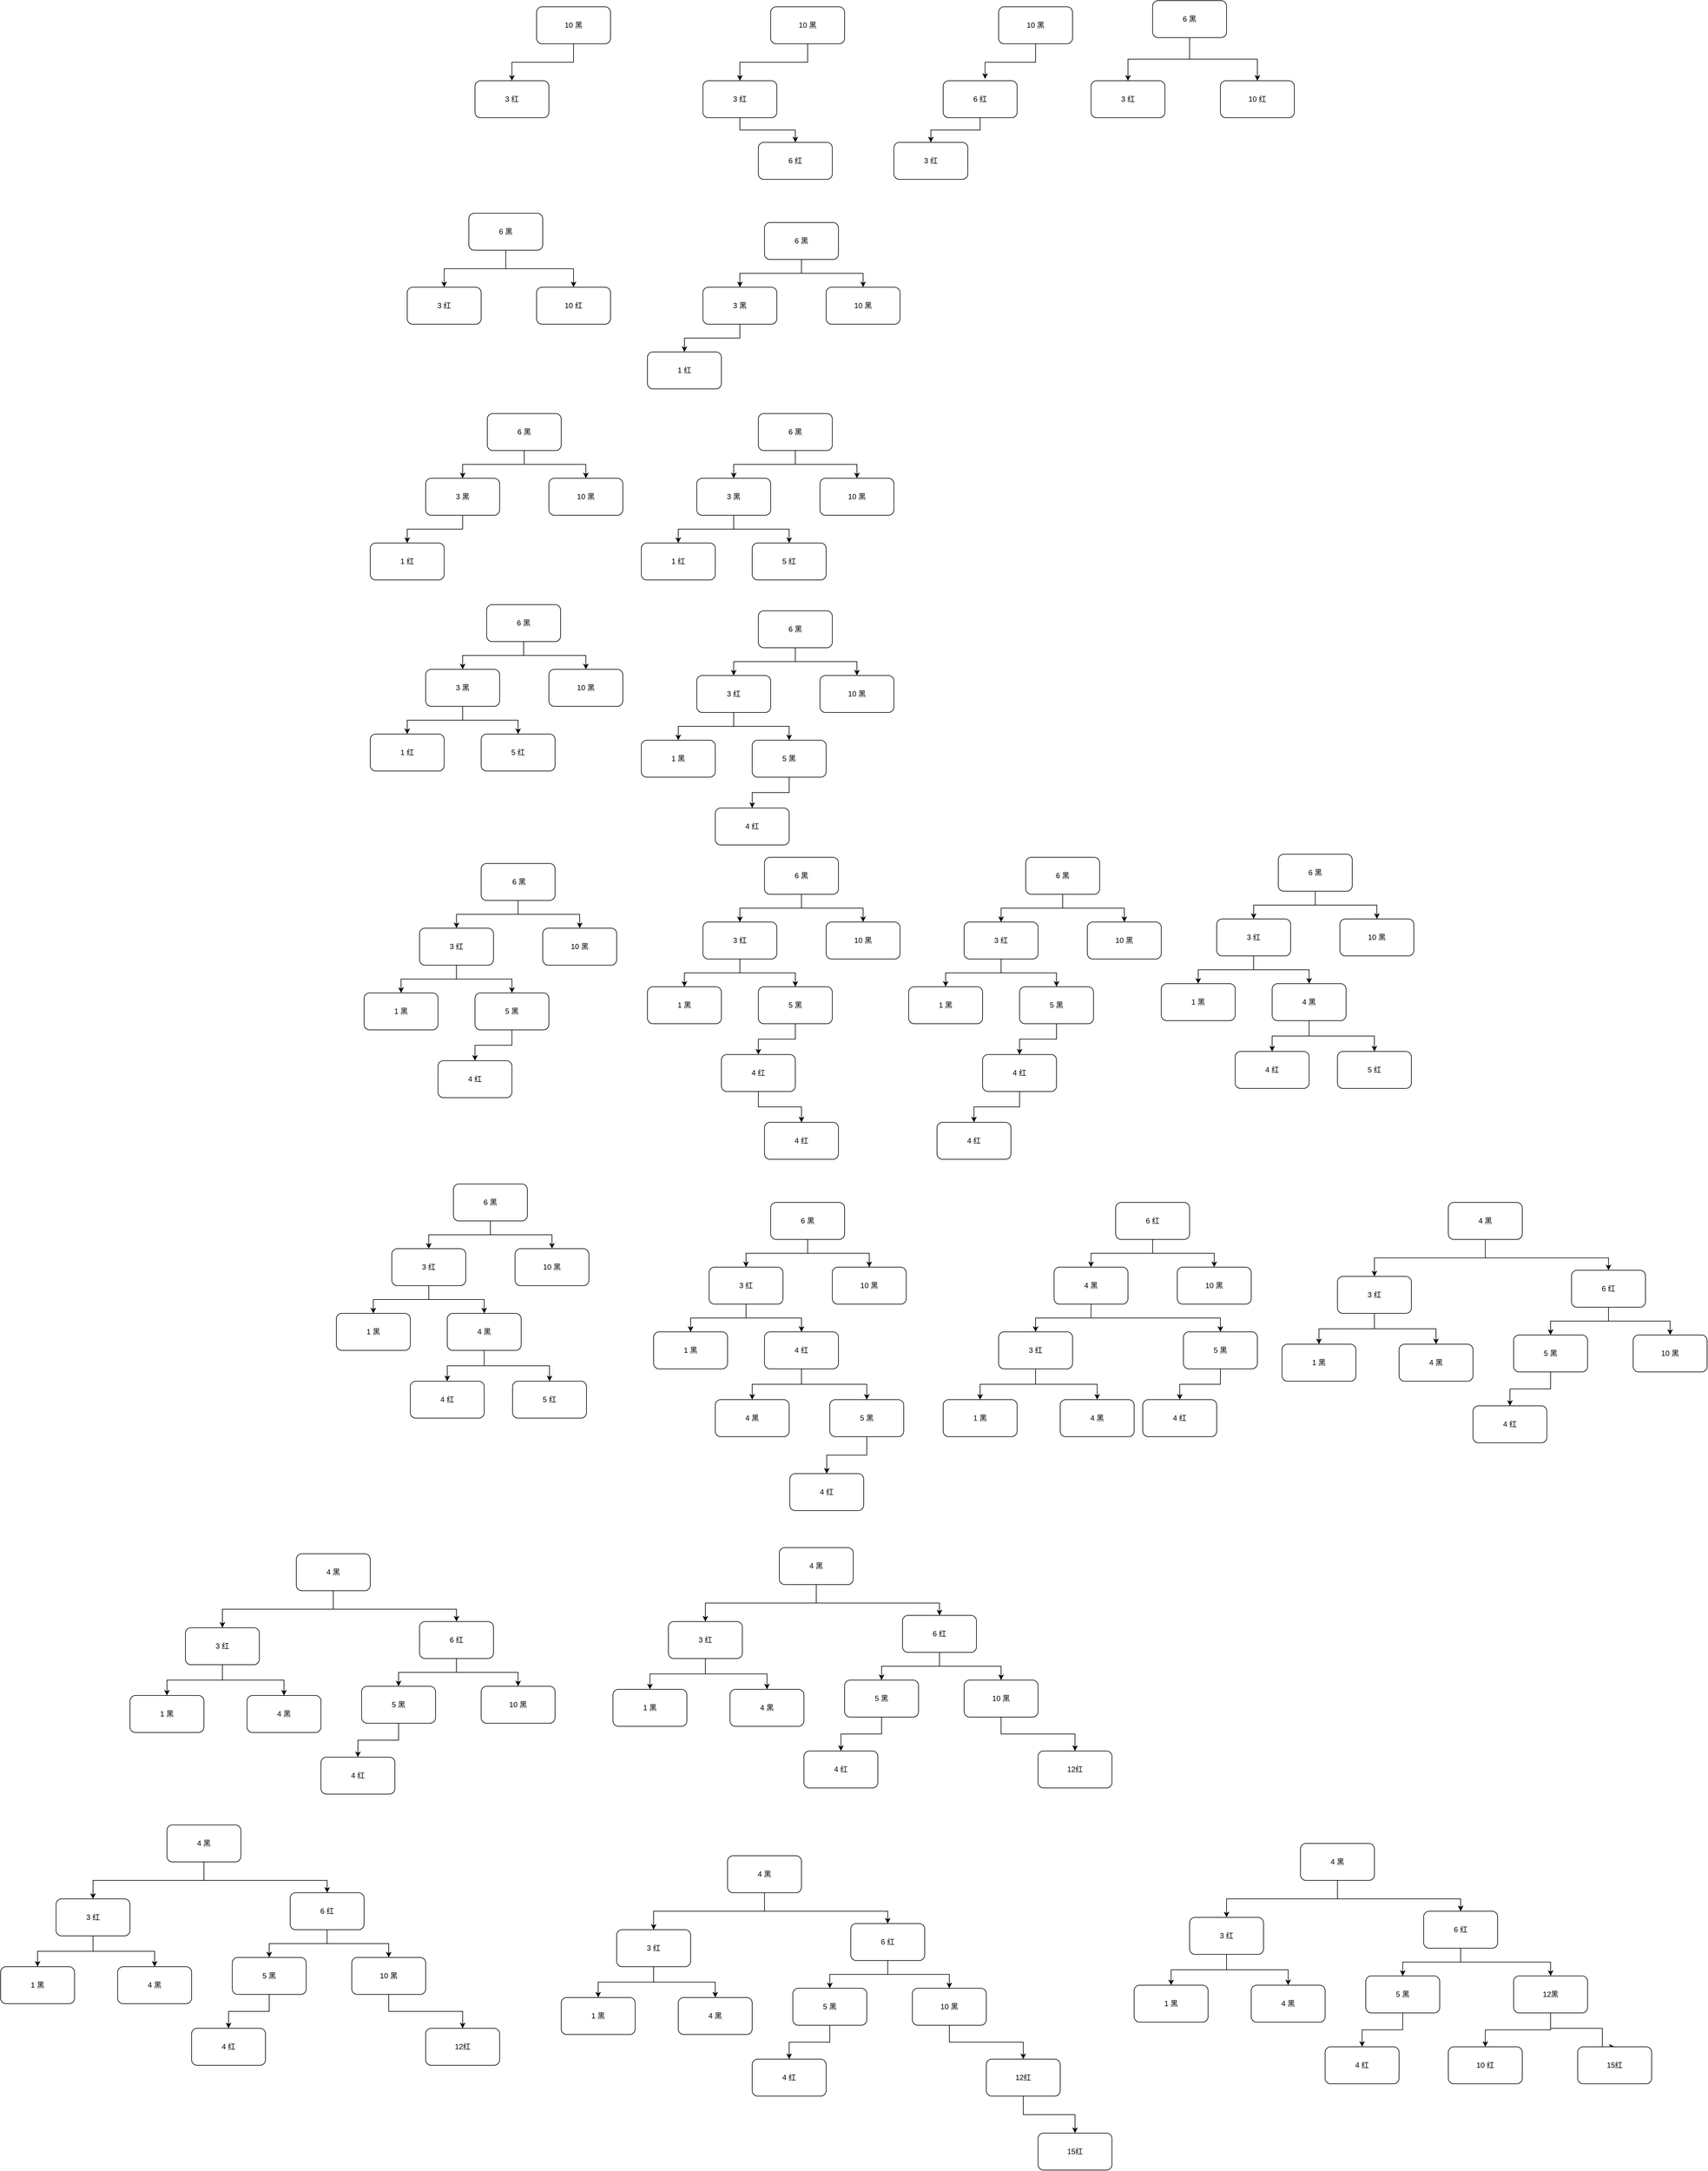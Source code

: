 <mxfile version="20.5.3" type="github">
  <diagram id="dg6bL0Iz7yEUwJKxHTDx" name="第 1 页">
    <mxGraphModel dx="2672" dy="609" grid="1" gridSize="10" guides="1" tooltips="1" connect="1" arrows="1" fold="1" page="1" pageScale="1" pageWidth="827" pageHeight="1169" math="0" shadow="0">
      <root>
        <mxCell id="0" />
        <mxCell id="1" parent="0" />
        <mxCell id="f_LNBWvZgOzlbnHwpdef-5" style="edgeStyle=orthogonalEdgeStyle;rounded=0;orthogonalLoop=1;jettySize=auto;html=1;exitX=0.5;exitY=1;exitDx=0;exitDy=0;" edge="1" parent="1" source="f_LNBWvZgOzlbnHwpdef-2" target="f_LNBWvZgOzlbnHwpdef-3">
          <mxGeometry relative="1" as="geometry" />
        </mxCell>
        <mxCell id="f_LNBWvZgOzlbnHwpdef-2" value="10 黑" style="rounded=1;whiteSpace=wrap;html=1;" vertex="1" parent="1">
          <mxGeometry x="190" y="100" width="120" height="60" as="geometry" />
        </mxCell>
        <mxCell id="f_LNBWvZgOzlbnHwpdef-6" style="edgeStyle=orthogonalEdgeStyle;rounded=0;orthogonalLoop=1;jettySize=auto;html=1;exitX=0.5;exitY=1;exitDx=0;exitDy=0;" edge="1" parent="1" source="f_LNBWvZgOzlbnHwpdef-3" target="f_LNBWvZgOzlbnHwpdef-4">
          <mxGeometry relative="1" as="geometry" />
        </mxCell>
        <mxCell id="f_LNBWvZgOzlbnHwpdef-3" value="3 红" style="rounded=1;whiteSpace=wrap;html=1;" vertex="1" parent="1">
          <mxGeometry x="80" y="220" width="120" height="60" as="geometry" />
        </mxCell>
        <mxCell id="f_LNBWvZgOzlbnHwpdef-4" value="6 红" style="rounded=1;whiteSpace=wrap;html=1;" vertex="1" parent="1">
          <mxGeometry x="170" y="320" width="120" height="60" as="geometry" />
        </mxCell>
        <mxCell id="f_LNBWvZgOzlbnHwpdef-10" style="edgeStyle=orthogonalEdgeStyle;rounded=0;orthogonalLoop=1;jettySize=auto;html=1;exitX=0.5;exitY=1;exitDx=0;exitDy=0;entryX=0.567;entryY=-0.05;entryDx=0;entryDy=0;entryPerimeter=0;" edge="1" parent="1" source="f_LNBWvZgOzlbnHwpdef-7" target="f_LNBWvZgOzlbnHwpdef-8">
          <mxGeometry relative="1" as="geometry" />
        </mxCell>
        <mxCell id="f_LNBWvZgOzlbnHwpdef-7" value="10 黑" style="rounded=1;whiteSpace=wrap;html=1;" vertex="1" parent="1">
          <mxGeometry x="560" y="100" width="120" height="60" as="geometry" />
        </mxCell>
        <mxCell id="f_LNBWvZgOzlbnHwpdef-11" style="edgeStyle=orthogonalEdgeStyle;rounded=0;orthogonalLoop=1;jettySize=auto;html=1;exitX=0.5;exitY=1;exitDx=0;exitDy=0;" edge="1" parent="1" source="f_LNBWvZgOzlbnHwpdef-8" target="f_LNBWvZgOzlbnHwpdef-9">
          <mxGeometry relative="1" as="geometry" />
        </mxCell>
        <mxCell id="f_LNBWvZgOzlbnHwpdef-8" value="6 红" style="rounded=1;whiteSpace=wrap;html=1;" vertex="1" parent="1">
          <mxGeometry x="470" y="220" width="120" height="60" as="geometry" />
        </mxCell>
        <mxCell id="f_LNBWvZgOzlbnHwpdef-9" value="3 红" style="rounded=1;whiteSpace=wrap;html=1;" vertex="1" parent="1">
          <mxGeometry x="390" y="320" width="120" height="60" as="geometry" />
        </mxCell>
        <mxCell id="f_LNBWvZgOzlbnHwpdef-15" style="edgeStyle=orthogonalEdgeStyle;rounded=0;orthogonalLoop=1;jettySize=auto;html=1;exitX=0.5;exitY=1;exitDx=0;exitDy=0;" edge="1" parent="1" source="f_LNBWvZgOzlbnHwpdef-12" target="f_LNBWvZgOzlbnHwpdef-13">
          <mxGeometry relative="1" as="geometry" />
        </mxCell>
        <mxCell id="f_LNBWvZgOzlbnHwpdef-16" style="edgeStyle=orthogonalEdgeStyle;rounded=0;orthogonalLoop=1;jettySize=auto;html=1;exitX=0.5;exitY=1;exitDx=0;exitDy=0;" edge="1" parent="1" source="f_LNBWvZgOzlbnHwpdef-12" target="f_LNBWvZgOzlbnHwpdef-14">
          <mxGeometry relative="1" as="geometry" />
        </mxCell>
        <mxCell id="f_LNBWvZgOzlbnHwpdef-12" value="6 黑" style="rounded=1;whiteSpace=wrap;html=1;" vertex="1" parent="1">
          <mxGeometry x="810" y="90" width="120" height="60" as="geometry" />
        </mxCell>
        <mxCell id="f_LNBWvZgOzlbnHwpdef-13" value="3 红" style="rounded=1;whiteSpace=wrap;html=1;" vertex="1" parent="1">
          <mxGeometry x="710" y="220" width="120" height="60" as="geometry" />
        </mxCell>
        <mxCell id="f_LNBWvZgOzlbnHwpdef-14" value="10 红" style="rounded=1;whiteSpace=wrap;html=1;" vertex="1" parent="1">
          <mxGeometry x="920" y="220" width="120" height="60" as="geometry" />
        </mxCell>
        <mxCell id="f_LNBWvZgOzlbnHwpdef-19" style="edgeStyle=orthogonalEdgeStyle;rounded=0;orthogonalLoop=1;jettySize=auto;html=1;exitX=0.5;exitY=1;exitDx=0;exitDy=0;entryX=0.5;entryY=0;entryDx=0;entryDy=0;" edge="1" parent="1" source="f_LNBWvZgOzlbnHwpdef-17" target="f_LNBWvZgOzlbnHwpdef-18">
          <mxGeometry relative="1" as="geometry" />
        </mxCell>
        <mxCell id="f_LNBWvZgOzlbnHwpdef-23" style="edgeStyle=orthogonalEdgeStyle;rounded=0;orthogonalLoop=1;jettySize=auto;html=1;exitX=0.5;exitY=1;exitDx=0;exitDy=0;" edge="1" parent="1" source="f_LNBWvZgOzlbnHwpdef-17" target="f_LNBWvZgOzlbnHwpdef-22">
          <mxGeometry relative="1" as="geometry" />
        </mxCell>
        <mxCell id="f_LNBWvZgOzlbnHwpdef-17" value="6 黑" style="rounded=1;whiteSpace=wrap;html=1;" vertex="1" parent="1">
          <mxGeometry x="180" y="450" width="120" height="60" as="geometry" />
        </mxCell>
        <mxCell id="f_LNBWvZgOzlbnHwpdef-21" style="edgeStyle=orthogonalEdgeStyle;rounded=0;orthogonalLoop=1;jettySize=auto;html=1;exitX=0.5;exitY=1;exitDx=0;exitDy=0;" edge="1" parent="1" source="f_LNBWvZgOzlbnHwpdef-18" target="f_LNBWvZgOzlbnHwpdef-20">
          <mxGeometry relative="1" as="geometry" />
        </mxCell>
        <mxCell id="f_LNBWvZgOzlbnHwpdef-18" value="3 黑" style="rounded=1;whiteSpace=wrap;html=1;" vertex="1" parent="1">
          <mxGeometry x="80" y="555" width="120" height="60" as="geometry" />
        </mxCell>
        <mxCell id="f_LNBWvZgOzlbnHwpdef-20" value="1 红" style="rounded=1;whiteSpace=wrap;html=1;" vertex="1" parent="1">
          <mxGeometry x="-10" y="660" width="120" height="60" as="geometry" />
        </mxCell>
        <mxCell id="f_LNBWvZgOzlbnHwpdef-22" value="10 黑" style="rounded=1;whiteSpace=wrap;html=1;" vertex="1" parent="1">
          <mxGeometry x="280" y="555" width="120" height="60" as="geometry" />
        </mxCell>
        <mxCell id="f_LNBWvZgOzlbnHwpdef-27" style="edgeStyle=orthogonalEdgeStyle;rounded=0;orthogonalLoop=1;jettySize=auto;html=1;exitX=0.5;exitY=1;exitDx=0;exitDy=0;" edge="1" parent="1" source="f_LNBWvZgOzlbnHwpdef-24" target="f_LNBWvZgOzlbnHwpdef-25">
          <mxGeometry relative="1" as="geometry" />
        </mxCell>
        <mxCell id="f_LNBWvZgOzlbnHwpdef-24" value="10 黑" style="rounded=1;whiteSpace=wrap;html=1;" vertex="1" parent="1">
          <mxGeometry x="-190" y="100" width="120" height="60" as="geometry" />
        </mxCell>
        <mxCell id="f_LNBWvZgOzlbnHwpdef-25" value="3 红" style="rounded=1;whiteSpace=wrap;html=1;" vertex="1" parent="1">
          <mxGeometry x="-290" y="220" width="120" height="60" as="geometry" />
        </mxCell>
        <mxCell id="f_LNBWvZgOzlbnHwpdef-28" style="edgeStyle=orthogonalEdgeStyle;rounded=0;orthogonalLoop=1;jettySize=auto;html=1;exitX=0.5;exitY=1;exitDx=0;exitDy=0;" edge="1" parent="1" source="f_LNBWvZgOzlbnHwpdef-29" target="f_LNBWvZgOzlbnHwpdef-30">
          <mxGeometry relative="1" as="geometry" />
        </mxCell>
        <mxCell id="f_LNBWvZgOzlbnHwpdef-32" style="edgeStyle=orthogonalEdgeStyle;rounded=0;orthogonalLoop=1;jettySize=auto;html=1;exitX=0.5;exitY=1;exitDx=0;exitDy=0;" edge="1" parent="1" source="f_LNBWvZgOzlbnHwpdef-29" target="f_LNBWvZgOzlbnHwpdef-31">
          <mxGeometry relative="1" as="geometry" />
        </mxCell>
        <mxCell id="f_LNBWvZgOzlbnHwpdef-29" value="6 黑" style="rounded=1;whiteSpace=wrap;html=1;" vertex="1" parent="1">
          <mxGeometry x="-300" y="435" width="120" height="60" as="geometry" />
        </mxCell>
        <mxCell id="f_LNBWvZgOzlbnHwpdef-30" value="3 红" style="rounded=1;whiteSpace=wrap;html=1;" vertex="1" parent="1">
          <mxGeometry x="-400" y="555" width="120" height="60" as="geometry" />
        </mxCell>
        <mxCell id="f_LNBWvZgOzlbnHwpdef-31" value="10 红" style="rounded=1;whiteSpace=wrap;html=1;" vertex="1" parent="1">
          <mxGeometry x="-190" y="555" width="120" height="60" as="geometry" />
        </mxCell>
        <mxCell id="f_LNBWvZgOzlbnHwpdef-33" style="edgeStyle=orthogonalEdgeStyle;rounded=0;orthogonalLoop=1;jettySize=auto;html=1;exitX=0.5;exitY=1;exitDx=0;exitDy=0;entryX=0.5;entryY=0;entryDx=0;entryDy=0;" edge="1" parent="1" source="f_LNBWvZgOzlbnHwpdef-35" target="f_LNBWvZgOzlbnHwpdef-37">
          <mxGeometry relative="1" as="geometry" />
        </mxCell>
        <mxCell id="f_LNBWvZgOzlbnHwpdef-34" style="edgeStyle=orthogonalEdgeStyle;rounded=0;orthogonalLoop=1;jettySize=auto;html=1;exitX=0.5;exitY=1;exitDx=0;exitDy=0;" edge="1" parent="1" source="f_LNBWvZgOzlbnHwpdef-35" target="f_LNBWvZgOzlbnHwpdef-39">
          <mxGeometry relative="1" as="geometry" />
        </mxCell>
        <mxCell id="f_LNBWvZgOzlbnHwpdef-35" value="6 黑" style="rounded=1;whiteSpace=wrap;html=1;" vertex="1" parent="1">
          <mxGeometry x="-270" y="760" width="120" height="60" as="geometry" />
        </mxCell>
        <mxCell id="f_LNBWvZgOzlbnHwpdef-36" style="edgeStyle=orthogonalEdgeStyle;rounded=0;orthogonalLoop=1;jettySize=auto;html=1;exitX=0.5;exitY=1;exitDx=0;exitDy=0;" edge="1" parent="1" source="f_LNBWvZgOzlbnHwpdef-37" target="f_LNBWvZgOzlbnHwpdef-38">
          <mxGeometry relative="1" as="geometry" />
        </mxCell>
        <mxCell id="f_LNBWvZgOzlbnHwpdef-37" value="3 黑" style="rounded=1;whiteSpace=wrap;html=1;" vertex="1" parent="1">
          <mxGeometry x="-370" y="865" width="120" height="60" as="geometry" />
        </mxCell>
        <mxCell id="f_LNBWvZgOzlbnHwpdef-38" value="1 红" style="rounded=1;whiteSpace=wrap;html=1;" vertex="1" parent="1">
          <mxGeometry x="-460" y="970" width="120" height="60" as="geometry" />
        </mxCell>
        <mxCell id="f_LNBWvZgOzlbnHwpdef-39" value="10 黑" style="rounded=1;whiteSpace=wrap;html=1;" vertex="1" parent="1">
          <mxGeometry x="-170" y="865" width="120" height="60" as="geometry" />
        </mxCell>
        <mxCell id="f_LNBWvZgOzlbnHwpdef-40" style="edgeStyle=orthogonalEdgeStyle;rounded=0;orthogonalLoop=1;jettySize=auto;html=1;exitX=0.5;exitY=1;exitDx=0;exitDy=0;entryX=0.5;entryY=0;entryDx=0;entryDy=0;" edge="1" parent="1" source="f_LNBWvZgOzlbnHwpdef-42" target="f_LNBWvZgOzlbnHwpdef-44">
          <mxGeometry relative="1" as="geometry" />
        </mxCell>
        <mxCell id="f_LNBWvZgOzlbnHwpdef-41" style="edgeStyle=orthogonalEdgeStyle;rounded=0;orthogonalLoop=1;jettySize=auto;html=1;exitX=0.5;exitY=1;exitDx=0;exitDy=0;" edge="1" parent="1" source="f_LNBWvZgOzlbnHwpdef-42" target="f_LNBWvZgOzlbnHwpdef-46">
          <mxGeometry relative="1" as="geometry" />
        </mxCell>
        <mxCell id="f_LNBWvZgOzlbnHwpdef-42" value="6 黑" style="rounded=1;whiteSpace=wrap;html=1;" vertex="1" parent="1">
          <mxGeometry x="170" y="760" width="120" height="60" as="geometry" />
        </mxCell>
        <mxCell id="f_LNBWvZgOzlbnHwpdef-43" style="edgeStyle=orthogonalEdgeStyle;rounded=0;orthogonalLoop=1;jettySize=auto;html=1;exitX=0.5;exitY=1;exitDx=0;exitDy=0;" edge="1" parent="1" source="f_LNBWvZgOzlbnHwpdef-44" target="f_LNBWvZgOzlbnHwpdef-45">
          <mxGeometry relative="1" as="geometry" />
        </mxCell>
        <mxCell id="f_LNBWvZgOzlbnHwpdef-49" style="edgeStyle=orthogonalEdgeStyle;rounded=0;orthogonalLoop=1;jettySize=auto;html=1;exitX=0.5;exitY=1;exitDx=0;exitDy=0;entryX=0.5;entryY=0;entryDx=0;entryDy=0;" edge="1" parent="1" source="f_LNBWvZgOzlbnHwpdef-44" target="f_LNBWvZgOzlbnHwpdef-48">
          <mxGeometry relative="1" as="geometry" />
        </mxCell>
        <mxCell id="f_LNBWvZgOzlbnHwpdef-44" value="3 黑" style="rounded=1;whiteSpace=wrap;html=1;" vertex="1" parent="1">
          <mxGeometry x="70" y="865" width="120" height="60" as="geometry" />
        </mxCell>
        <mxCell id="f_LNBWvZgOzlbnHwpdef-45" value="1 红" style="rounded=1;whiteSpace=wrap;html=1;" vertex="1" parent="1">
          <mxGeometry x="-20" y="970" width="120" height="60" as="geometry" />
        </mxCell>
        <mxCell id="f_LNBWvZgOzlbnHwpdef-46" value="10 黑" style="rounded=1;whiteSpace=wrap;html=1;" vertex="1" parent="1">
          <mxGeometry x="270" y="865" width="120" height="60" as="geometry" />
        </mxCell>
        <mxCell id="f_LNBWvZgOzlbnHwpdef-48" value="5 红" style="rounded=1;whiteSpace=wrap;html=1;" vertex="1" parent="1">
          <mxGeometry x="160" y="970" width="120" height="60" as="geometry" />
        </mxCell>
        <mxCell id="f_LNBWvZgOzlbnHwpdef-50" style="edgeStyle=orthogonalEdgeStyle;rounded=0;orthogonalLoop=1;jettySize=auto;html=1;exitX=0.5;exitY=1;exitDx=0;exitDy=0;entryX=0.5;entryY=0;entryDx=0;entryDy=0;" edge="1" parent="1" source="f_LNBWvZgOzlbnHwpdef-52" target="f_LNBWvZgOzlbnHwpdef-55">
          <mxGeometry relative="1" as="geometry" />
        </mxCell>
        <mxCell id="f_LNBWvZgOzlbnHwpdef-51" style="edgeStyle=orthogonalEdgeStyle;rounded=0;orthogonalLoop=1;jettySize=auto;html=1;exitX=0.5;exitY=1;exitDx=0;exitDy=0;" edge="1" parent="1" source="f_LNBWvZgOzlbnHwpdef-52" target="f_LNBWvZgOzlbnHwpdef-57">
          <mxGeometry relative="1" as="geometry" />
        </mxCell>
        <mxCell id="f_LNBWvZgOzlbnHwpdef-52" value="6 黑" style="rounded=1;whiteSpace=wrap;html=1;" vertex="1" parent="1">
          <mxGeometry x="-271" y="1070" width="120" height="60" as="geometry" />
        </mxCell>
        <mxCell id="f_LNBWvZgOzlbnHwpdef-53" style="edgeStyle=orthogonalEdgeStyle;rounded=0;orthogonalLoop=1;jettySize=auto;html=1;exitX=0.5;exitY=1;exitDx=0;exitDy=0;" edge="1" parent="1" source="f_LNBWvZgOzlbnHwpdef-55" target="f_LNBWvZgOzlbnHwpdef-56">
          <mxGeometry relative="1" as="geometry" />
        </mxCell>
        <mxCell id="f_LNBWvZgOzlbnHwpdef-54" style="edgeStyle=orthogonalEdgeStyle;rounded=0;orthogonalLoop=1;jettySize=auto;html=1;exitX=0.5;exitY=1;exitDx=0;exitDy=0;entryX=0.5;entryY=0;entryDx=0;entryDy=0;" edge="1" parent="1" source="f_LNBWvZgOzlbnHwpdef-55" target="f_LNBWvZgOzlbnHwpdef-58">
          <mxGeometry relative="1" as="geometry" />
        </mxCell>
        <mxCell id="f_LNBWvZgOzlbnHwpdef-55" value="3 黑" style="rounded=1;whiteSpace=wrap;html=1;" vertex="1" parent="1">
          <mxGeometry x="-370" y="1175" width="120" height="60" as="geometry" />
        </mxCell>
        <mxCell id="f_LNBWvZgOzlbnHwpdef-56" value="1 红" style="rounded=1;whiteSpace=wrap;html=1;" vertex="1" parent="1">
          <mxGeometry x="-460" y="1280" width="120" height="60" as="geometry" />
        </mxCell>
        <mxCell id="f_LNBWvZgOzlbnHwpdef-57" value="10 黑" style="rounded=1;whiteSpace=wrap;html=1;" vertex="1" parent="1">
          <mxGeometry x="-170" y="1175" width="120" height="60" as="geometry" />
        </mxCell>
        <mxCell id="f_LNBWvZgOzlbnHwpdef-58" value="5 红" style="rounded=1;whiteSpace=wrap;html=1;" vertex="1" parent="1">
          <mxGeometry x="-280" y="1280" width="120" height="60" as="geometry" />
        </mxCell>
        <mxCell id="f_LNBWvZgOzlbnHwpdef-59" style="edgeStyle=orthogonalEdgeStyle;rounded=0;orthogonalLoop=1;jettySize=auto;html=1;exitX=0.5;exitY=1;exitDx=0;exitDy=0;entryX=0.5;entryY=0;entryDx=0;entryDy=0;" edge="1" parent="1" source="f_LNBWvZgOzlbnHwpdef-61" target="f_LNBWvZgOzlbnHwpdef-64">
          <mxGeometry relative="1" as="geometry" />
        </mxCell>
        <mxCell id="f_LNBWvZgOzlbnHwpdef-60" style="edgeStyle=orthogonalEdgeStyle;rounded=0;orthogonalLoop=1;jettySize=auto;html=1;exitX=0.5;exitY=1;exitDx=0;exitDy=0;" edge="1" parent="1" source="f_LNBWvZgOzlbnHwpdef-61" target="f_LNBWvZgOzlbnHwpdef-66">
          <mxGeometry relative="1" as="geometry" />
        </mxCell>
        <mxCell id="f_LNBWvZgOzlbnHwpdef-61" value="6 黑" style="rounded=1;whiteSpace=wrap;html=1;" vertex="1" parent="1">
          <mxGeometry x="170" y="1080" width="120" height="60" as="geometry" />
        </mxCell>
        <mxCell id="f_LNBWvZgOzlbnHwpdef-62" style="edgeStyle=orthogonalEdgeStyle;rounded=0;orthogonalLoop=1;jettySize=auto;html=1;exitX=0.5;exitY=1;exitDx=0;exitDy=0;" edge="1" parent="1" source="f_LNBWvZgOzlbnHwpdef-64" target="f_LNBWvZgOzlbnHwpdef-65">
          <mxGeometry relative="1" as="geometry" />
        </mxCell>
        <mxCell id="f_LNBWvZgOzlbnHwpdef-63" style="edgeStyle=orthogonalEdgeStyle;rounded=0;orthogonalLoop=1;jettySize=auto;html=1;exitX=0.5;exitY=1;exitDx=0;exitDy=0;entryX=0.5;entryY=0;entryDx=0;entryDy=0;" edge="1" parent="1" source="f_LNBWvZgOzlbnHwpdef-64" target="f_LNBWvZgOzlbnHwpdef-67">
          <mxGeometry relative="1" as="geometry" />
        </mxCell>
        <mxCell id="f_LNBWvZgOzlbnHwpdef-64" value="3 红" style="rounded=1;whiteSpace=wrap;html=1;" vertex="1" parent="1">
          <mxGeometry x="70" y="1185" width="120" height="60" as="geometry" />
        </mxCell>
        <mxCell id="f_LNBWvZgOzlbnHwpdef-65" value="1 黑" style="rounded=1;whiteSpace=wrap;html=1;" vertex="1" parent="1">
          <mxGeometry x="-20" y="1290" width="120" height="60" as="geometry" />
        </mxCell>
        <mxCell id="f_LNBWvZgOzlbnHwpdef-66" value="10 黑" style="rounded=1;whiteSpace=wrap;html=1;" vertex="1" parent="1">
          <mxGeometry x="270" y="1185" width="120" height="60" as="geometry" />
        </mxCell>
        <mxCell id="f_LNBWvZgOzlbnHwpdef-71" style="edgeStyle=orthogonalEdgeStyle;rounded=0;orthogonalLoop=1;jettySize=auto;html=1;exitX=0.5;exitY=1;exitDx=0;exitDy=0;" edge="1" parent="1" source="f_LNBWvZgOzlbnHwpdef-67" target="f_LNBWvZgOzlbnHwpdef-69">
          <mxGeometry relative="1" as="geometry" />
        </mxCell>
        <mxCell id="f_LNBWvZgOzlbnHwpdef-67" value="5 黑" style="rounded=1;whiteSpace=wrap;html=1;" vertex="1" parent="1">
          <mxGeometry x="160" y="1290" width="120" height="60" as="geometry" />
        </mxCell>
        <mxCell id="f_LNBWvZgOzlbnHwpdef-69" value="4 红" style="rounded=1;whiteSpace=wrap;html=1;" vertex="1" parent="1">
          <mxGeometry x="100" y="1400" width="120" height="60" as="geometry" />
        </mxCell>
        <mxCell id="f_LNBWvZgOzlbnHwpdef-72" style="edgeStyle=orthogonalEdgeStyle;rounded=0;orthogonalLoop=1;jettySize=auto;html=1;exitX=0.5;exitY=1;exitDx=0;exitDy=0;entryX=0.5;entryY=0;entryDx=0;entryDy=0;" edge="1" parent="1" source="f_LNBWvZgOzlbnHwpdef-74" target="f_LNBWvZgOzlbnHwpdef-77">
          <mxGeometry relative="1" as="geometry" />
        </mxCell>
        <mxCell id="f_LNBWvZgOzlbnHwpdef-73" style="edgeStyle=orthogonalEdgeStyle;rounded=0;orthogonalLoop=1;jettySize=auto;html=1;exitX=0.5;exitY=1;exitDx=0;exitDy=0;" edge="1" parent="1" source="f_LNBWvZgOzlbnHwpdef-74" target="f_LNBWvZgOzlbnHwpdef-79">
          <mxGeometry relative="1" as="geometry" />
        </mxCell>
        <mxCell id="f_LNBWvZgOzlbnHwpdef-74" value="&amp;nbsp;6 黑" style="rounded=1;whiteSpace=wrap;html=1;" vertex="1" parent="1">
          <mxGeometry x="-280" y="1490" width="120" height="60" as="geometry" />
        </mxCell>
        <mxCell id="f_LNBWvZgOzlbnHwpdef-75" style="edgeStyle=orthogonalEdgeStyle;rounded=0;orthogonalLoop=1;jettySize=auto;html=1;exitX=0.5;exitY=1;exitDx=0;exitDy=0;" edge="1" parent="1" source="f_LNBWvZgOzlbnHwpdef-77" target="f_LNBWvZgOzlbnHwpdef-78">
          <mxGeometry relative="1" as="geometry" />
        </mxCell>
        <mxCell id="f_LNBWvZgOzlbnHwpdef-76" style="edgeStyle=orthogonalEdgeStyle;rounded=0;orthogonalLoop=1;jettySize=auto;html=1;exitX=0.5;exitY=1;exitDx=0;exitDy=0;entryX=0.5;entryY=0;entryDx=0;entryDy=0;" edge="1" parent="1" source="f_LNBWvZgOzlbnHwpdef-77" target="f_LNBWvZgOzlbnHwpdef-81">
          <mxGeometry relative="1" as="geometry" />
        </mxCell>
        <mxCell id="f_LNBWvZgOzlbnHwpdef-77" value="3 红" style="rounded=1;whiteSpace=wrap;html=1;" vertex="1" parent="1">
          <mxGeometry x="-380" y="1595" width="120" height="60" as="geometry" />
        </mxCell>
        <mxCell id="f_LNBWvZgOzlbnHwpdef-78" value="1 黑" style="rounded=1;whiteSpace=wrap;html=1;" vertex="1" parent="1">
          <mxGeometry x="-470" y="1700" width="120" height="60" as="geometry" />
        </mxCell>
        <mxCell id="f_LNBWvZgOzlbnHwpdef-79" value="10 黑" style="rounded=1;whiteSpace=wrap;html=1;" vertex="1" parent="1">
          <mxGeometry x="-180" y="1595" width="120" height="60" as="geometry" />
        </mxCell>
        <mxCell id="f_LNBWvZgOzlbnHwpdef-80" style="edgeStyle=orthogonalEdgeStyle;rounded=0;orthogonalLoop=1;jettySize=auto;html=1;exitX=0.5;exitY=1;exitDx=0;exitDy=0;" edge="1" parent="1" source="f_LNBWvZgOzlbnHwpdef-81" target="f_LNBWvZgOzlbnHwpdef-82">
          <mxGeometry relative="1" as="geometry" />
        </mxCell>
        <mxCell id="f_LNBWvZgOzlbnHwpdef-81" value="5 黑" style="rounded=1;whiteSpace=wrap;html=1;" vertex="1" parent="1">
          <mxGeometry x="-290" y="1700" width="120" height="60" as="geometry" />
        </mxCell>
        <mxCell id="f_LNBWvZgOzlbnHwpdef-82" value="4 红" style="rounded=1;whiteSpace=wrap;html=1;" vertex="1" parent="1">
          <mxGeometry x="-350" y="1810" width="120" height="60" as="geometry" />
        </mxCell>
        <mxCell id="f_LNBWvZgOzlbnHwpdef-83" style="edgeStyle=orthogonalEdgeStyle;rounded=0;orthogonalLoop=1;jettySize=auto;html=1;exitX=0.5;exitY=1;exitDx=0;exitDy=0;entryX=0.5;entryY=0;entryDx=0;entryDy=0;" edge="1" parent="1" source="f_LNBWvZgOzlbnHwpdef-85" target="f_LNBWvZgOzlbnHwpdef-88">
          <mxGeometry relative="1" as="geometry" />
        </mxCell>
        <mxCell id="f_LNBWvZgOzlbnHwpdef-84" style="edgeStyle=orthogonalEdgeStyle;rounded=0;orthogonalLoop=1;jettySize=auto;html=1;exitX=0.5;exitY=1;exitDx=0;exitDy=0;" edge="1" parent="1" source="f_LNBWvZgOzlbnHwpdef-85" target="f_LNBWvZgOzlbnHwpdef-90">
          <mxGeometry relative="1" as="geometry" />
        </mxCell>
        <mxCell id="f_LNBWvZgOzlbnHwpdef-85" value="6 黑" style="rounded=1;whiteSpace=wrap;html=1;" vertex="1" parent="1">
          <mxGeometry x="180" y="1480" width="120" height="60" as="geometry" />
        </mxCell>
        <mxCell id="f_LNBWvZgOzlbnHwpdef-86" style="edgeStyle=orthogonalEdgeStyle;rounded=0;orthogonalLoop=1;jettySize=auto;html=1;exitX=0.5;exitY=1;exitDx=0;exitDy=0;" edge="1" parent="1" source="f_LNBWvZgOzlbnHwpdef-88" target="f_LNBWvZgOzlbnHwpdef-89">
          <mxGeometry relative="1" as="geometry" />
        </mxCell>
        <mxCell id="f_LNBWvZgOzlbnHwpdef-87" style="edgeStyle=orthogonalEdgeStyle;rounded=0;orthogonalLoop=1;jettySize=auto;html=1;exitX=0.5;exitY=1;exitDx=0;exitDy=0;entryX=0.5;entryY=0;entryDx=0;entryDy=0;" edge="1" parent="1" source="f_LNBWvZgOzlbnHwpdef-88" target="f_LNBWvZgOzlbnHwpdef-92">
          <mxGeometry relative="1" as="geometry" />
        </mxCell>
        <mxCell id="f_LNBWvZgOzlbnHwpdef-88" value="3 红" style="rounded=1;whiteSpace=wrap;html=1;" vertex="1" parent="1">
          <mxGeometry x="80" y="1585" width="120" height="60" as="geometry" />
        </mxCell>
        <mxCell id="f_LNBWvZgOzlbnHwpdef-89" value="1 黑" style="rounded=1;whiteSpace=wrap;html=1;" vertex="1" parent="1">
          <mxGeometry x="-10" y="1690" width="120" height="60" as="geometry" />
        </mxCell>
        <mxCell id="f_LNBWvZgOzlbnHwpdef-90" value="10 黑" style="rounded=1;whiteSpace=wrap;html=1;" vertex="1" parent="1">
          <mxGeometry x="280" y="1585" width="120" height="60" as="geometry" />
        </mxCell>
        <mxCell id="f_LNBWvZgOzlbnHwpdef-91" style="edgeStyle=orthogonalEdgeStyle;rounded=0;orthogonalLoop=1;jettySize=auto;html=1;exitX=0.5;exitY=1;exitDx=0;exitDy=0;" edge="1" parent="1" source="f_LNBWvZgOzlbnHwpdef-92" target="f_LNBWvZgOzlbnHwpdef-93">
          <mxGeometry relative="1" as="geometry" />
        </mxCell>
        <mxCell id="f_LNBWvZgOzlbnHwpdef-92" value="5 黑" style="rounded=1;whiteSpace=wrap;html=1;" vertex="1" parent="1">
          <mxGeometry x="170" y="1690" width="120" height="60" as="geometry" />
        </mxCell>
        <mxCell id="f_LNBWvZgOzlbnHwpdef-95" style="edgeStyle=orthogonalEdgeStyle;rounded=0;orthogonalLoop=1;jettySize=auto;html=1;exitX=0.5;exitY=1;exitDx=0;exitDy=0;" edge="1" parent="1" source="f_LNBWvZgOzlbnHwpdef-93" target="f_LNBWvZgOzlbnHwpdef-94">
          <mxGeometry relative="1" as="geometry" />
        </mxCell>
        <mxCell id="f_LNBWvZgOzlbnHwpdef-93" value="4 红" style="rounded=1;whiteSpace=wrap;html=1;" vertex="1" parent="1">
          <mxGeometry x="110" y="1800" width="120" height="60" as="geometry" />
        </mxCell>
        <mxCell id="f_LNBWvZgOzlbnHwpdef-94" value="4 红" style="rounded=1;whiteSpace=wrap;html=1;" vertex="1" parent="1">
          <mxGeometry x="180" y="1910" width="120" height="60" as="geometry" />
        </mxCell>
        <mxCell id="f_LNBWvZgOzlbnHwpdef-97" style="edgeStyle=orthogonalEdgeStyle;rounded=0;orthogonalLoop=1;jettySize=auto;html=1;exitX=0.5;exitY=1;exitDx=0;exitDy=0;entryX=0.5;entryY=0;entryDx=0;entryDy=0;" edge="1" parent="1" source="f_LNBWvZgOzlbnHwpdef-99" target="f_LNBWvZgOzlbnHwpdef-102">
          <mxGeometry relative="1" as="geometry" />
        </mxCell>
        <mxCell id="f_LNBWvZgOzlbnHwpdef-98" style="edgeStyle=orthogonalEdgeStyle;rounded=0;orthogonalLoop=1;jettySize=auto;html=1;exitX=0.5;exitY=1;exitDx=0;exitDy=0;" edge="1" parent="1" source="f_LNBWvZgOzlbnHwpdef-99" target="f_LNBWvZgOzlbnHwpdef-104">
          <mxGeometry relative="1" as="geometry" />
        </mxCell>
        <mxCell id="f_LNBWvZgOzlbnHwpdef-99" value="6 黑" style="rounded=1;whiteSpace=wrap;html=1;" vertex="1" parent="1">
          <mxGeometry x="604" y="1480" width="120" height="60" as="geometry" />
        </mxCell>
        <mxCell id="f_LNBWvZgOzlbnHwpdef-100" style="edgeStyle=orthogonalEdgeStyle;rounded=0;orthogonalLoop=1;jettySize=auto;html=1;exitX=0.5;exitY=1;exitDx=0;exitDy=0;" edge="1" parent="1" source="f_LNBWvZgOzlbnHwpdef-102" target="f_LNBWvZgOzlbnHwpdef-103">
          <mxGeometry relative="1" as="geometry" />
        </mxCell>
        <mxCell id="f_LNBWvZgOzlbnHwpdef-101" style="edgeStyle=orthogonalEdgeStyle;rounded=0;orthogonalLoop=1;jettySize=auto;html=1;exitX=0.5;exitY=1;exitDx=0;exitDy=0;entryX=0.5;entryY=0;entryDx=0;entryDy=0;" edge="1" parent="1" source="f_LNBWvZgOzlbnHwpdef-102" target="f_LNBWvZgOzlbnHwpdef-106">
          <mxGeometry relative="1" as="geometry" />
        </mxCell>
        <mxCell id="f_LNBWvZgOzlbnHwpdef-102" value="3 红" style="rounded=1;whiteSpace=wrap;html=1;" vertex="1" parent="1">
          <mxGeometry x="504" y="1585" width="120" height="60" as="geometry" />
        </mxCell>
        <mxCell id="f_LNBWvZgOzlbnHwpdef-103" value="1 黑" style="rounded=1;whiteSpace=wrap;html=1;" vertex="1" parent="1">
          <mxGeometry x="414" y="1690" width="120" height="60" as="geometry" />
        </mxCell>
        <mxCell id="f_LNBWvZgOzlbnHwpdef-104" value="10 黑" style="rounded=1;whiteSpace=wrap;html=1;" vertex="1" parent="1">
          <mxGeometry x="704" y="1585" width="120" height="60" as="geometry" />
        </mxCell>
        <mxCell id="f_LNBWvZgOzlbnHwpdef-105" style="edgeStyle=orthogonalEdgeStyle;rounded=0;orthogonalLoop=1;jettySize=auto;html=1;exitX=0.5;exitY=1;exitDx=0;exitDy=0;" edge="1" parent="1" source="f_LNBWvZgOzlbnHwpdef-106" target="f_LNBWvZgOzlbnHwpdef-108">
          <mxGeometry relative="1" as="geometry" />
        </mxCell>
        <mxCell id="f_LNBWvZgOzlbnHwpdef-106" value="5 黑" style="rounded=1;whiteSpace=wrap;html=1;" vertex="1" parent="1">
          <mxGeometry x="594" y="1690" width="120" height="60" as="geometry" />
        </mxCell>
        <mxCell id="f_LNBWvZgOzlbnHwpdef-107" style="edgeStyle=orthogonalEdgeStyle;rounded=0;orthogonalLoop=1;jettySize=auto;html=1;exitX=0.5;exitY=1;exitDx=0;exitDy=0;" edge="1" parent="1" source="f_LNBWvZgOzlbnHwpdef-108" target="f_LNBWvZgOzlbnHwpdef-109">
          <mxGeometry relative="1" as="geometry" />
        </mxCell>
        <mxCell id="f_LNBWvZgOzlbnHwpdef-108" value="4 红" style="rounded=1;whiteSpace=wrap;html=1;" vertex="1" parent="1">
          <mxGeometry x="534" y="1800" width="120" height="60" as="geometry" />
        </mxCell>
        <mxCell id="f_LNBWvZgOzlbnHwpdef-109" value="4 红" style="rounded=1;whiteSpace=wrap;html=1;" vertex="1" parent="1">
          <mxGeometry x="460" y="1910" width="120" height="60" as="geometry" />
        </mxCell>
        <mxCell id="f_LNBWvZgOzlbnHwpdef-122" style="edgeStyle=orthogonalEdgeStyle;rounded=0;orthogonalLoop=1;jettySize=auto;html=1;exitX=0.5;exitY=1;exitDx=0;exitDy=0;entryX=0.5;entryY=0;entryDx=0;entryDy=0;" edge="1" parent="1" source="f_LNBWvZgOzlbnHwpdef-124" target="f_LNBWvZgOzlbnHwpdef-127">
          <mxGeometry relative="1" as="geometry" />
        </mxCell>
        <mxCell id="f_LNBWvZgOzlbnHwpdef-123" style="edgeStyle=orthogonalEdgeStyle;rounded=0;orthogonalLoop=1;jettySize=auto;html=1;exitX=0.5;exitY=1;exitDx=0;exitDy=0;" edge="1" parent="1" source="f_LNBWvZgOzlbnHwpdef-124" target="f_LNBWvZgOzlbnHwpdef-129">
          <mxGeometry relative="1" as="geometry" />
        </mxCell>
        <mxCell id="f_LNBWvZgOzlbnHwpdef-124" value="6 黑" style="rounded=1;whiteSpace=wrap;html=1;" vertex="1" parent="1">
          <mxGeometry x="1014" y="1475" width="120" height="60" as="geometry" />
        </mxCell>
        <mxCell id="f_LNBWvZgOzlbnHwpdef-125" style="edgeStyle=orthogonalEdgeStyle;rounded=0;orthogonalLoop=1;jettySize=auto;html=1;exitX=0.5;exitY=1;exitDx=0;exitDy=0;" edge="1" parent="1" source="f_LNBWvZgOzlbnHwpdef-127" target="f_LNBWvZgOzlbnHwpdef-128">
          <mxGeometry relative="1" as="geometry" />
        </mxCell>
        <mxCell id="f_LNBWvZgOzlbnHwpdef-126" style="edgeStyle=orthogonalEdgeStyle;rounded=0;orthogonalLoop=1;jettySize=auto;html=1;exitX=0.5;exitY=1;exitDx=0;exitDy=0;entryX=0.5;entryY=0;entryDx=0;entryDy=0;" edge="1" parent="1" source="f_LNBWvZgOzlbnHwpdef-127" target="f_LNBWvZgOzlbnHwpdef-131">
          <mxGeometry relative="1" as="geometry" />
        </mxCell>
        <mxCell id="f_LNBWvZgOzlbnHwpdef-127" value="3 红" style="rounded=1;whiteSpace=wrap;html=1;" vertex="1" parent="1">
          <mxGeometry x="914" y="1580" width="120" height="60" as="geometry" />
        </mxCell>
        <mxCell id="f_LNBWvZgOzlbnHwpdef-128" value="1 黑" style="rounded=1;whiteSpace=wrap;html=1;" vertex="1" parent="1">
          <mxGeometry x="824" y="1685" width="120" height="60" as="geometry" />
        </mxCell>
        <mxCell id="f_LNBWvZgOzlbnHwpdef-129" value="10 黑" style="rounded=1;whiteSpace=wrap;html=1;" vertex="1" parent="1">
          <mxGeometry x="1114" y="1580" width="120" height="60" as="geometry" />
        </mxCell>
        <mxCell id="f_LNBWvZgOzlbnHwpdef-130" style="edgeStyle=orthogonalEdgeStyle;rounded=0;orthogonalLoop=1;jettySize=auto;html=1;exitX=0.5;exitY=1;exitDx=0;exitDy=0;" edge="1" parent="1" source="f_LNBWvZgOzlbnHwpdef-131" target="f_LNBWvZgOzlbnHwpdef-133">
          <mxGeometry relative="1" as="geometry" />
        </mxCell>
        <mxCell id="f_LNBWvZgOzlbnHwpdef-136" style="edgeStyle=orthogonalEdgeStyle;rounded=0;orthogonalLoop=1;jettySize=auto;html=1;exitX=0.5;exitY=1;exitDx=0;exitDy=0;" edge="1" parent="1" source="f_LNBWvZgOzlbnHwpdef-131" target="f_LNBWvZgOzlbnHwpdef-135">
          <mxGeometry relative="1" as="geometry" />
        </mxCell>
        <mxCell id="f_LNBWvZgOzlbnHwpdef-131" value="4 黑" style="rounded=1;whiteSpace=wrap;html=1;" vertex="1" parent="1">
          <mxGeometry x="1004" y="1685" width="120" height="60" as="geometry" />
        </mxCell>
        <mxCell id="f_LNBWvZgOzlbnHwpdef-133" value="4 红" style="rounded=1;whiteSpace=wrap;html=1;" vertex="1" parent="1">
          <mxGeometry x="944" y="1795" width="120" height="60" as="geometry" />
        </mxCell>
        <mxCell id="f_LNBWvZgOzlbnHwpdef-135" value="5 红" style="rounded=1;whiteSpace=wrap;html=1;" vertex="1" parent="1">
          <mxGeometry x="1110" y="1795" width="120" height="60" as="geometry" />
        </mxCell>
        <mxCell id="f_LNBWvZgOzlbnHwpdef-137" style="edgeStyle=orthogonalEdgeStyle;rounded=0;orthogonalLoop=1;jettySize=auto;html=1;exitX=0.5;exitY=1;exitDx=0;exitDy=0;entryX=0.5;entryY=0;entryDx=0;entryDy=0;" edge="1" parent="1" source="f_LNBWvZgOzlbnHwpdef-139" target="f_LNBWvZgOzlbnHwpdef-142">
          <mxGeometry relative="1" as="geometry" />
        </mxCell>
        <mxCell id="f_LNBWvZgOzlbnHwpdef-138" style="edgeStyle=orthogonalEdgeStyle;rounded=0;orthogonalLoop=1;jettySize=auto;html=1;exitX=0.5;exitY=1;exitDx=0;exitDy=0;" edge="1" parent="1" source="f_LNBWvZgOzlbnHwpdef-139" target="f_LNBWvZgOzlbnHwpdef-144">
          <mxGeometry relative="1" as="geometry" />
        </mxCell>
        <mxCell id="f_LNBWvZgOzlbnHwpdef-139" value="6 黑" style="rounded=1;whiteSpace=wrap;html=1;" vertex="1" parent="1">
          <mxGeometry x="-325" y="2010" width="120" height="60" as="geometry" />
        </mxCell>
        <mxCell id="f_LNBWvZgOzlbnHwpdef-140" style="edgeStyle=orthogonalEdgeStyle;rounded=0;orthogonalLoop=1;jettySize=auto;html=1;exitX=0.5;exitY=1;exitDx=0;exitDy=0;" edge="1" parent="1" source="f_LNBWvZgOzlbnHwpdef-142" target="f_LNBWvZgOzlbnHwpdef-143">
          <mxGeometry relative="1" as="geometry" />
        </mxCell>
        <mxCell id="f_LNBWvZgOzlbnHwpdef-141" style="edgeStyle=orthogonalEdgeStyle;rounded=0;orthogonalLoop=1;jettySize=auto;html=1;exitX=0.5;exitY=1;exitDx=0;exitDy=0;entryX=0.5;entryY=0;entryDx=0;entryDy=0;" edge="1" parent="1" source="f_LNBWvZgOzlbnHwpdef-142" target="f_LNBWvZgOzlbnHwpdef-147">
          <mxGeometry relative="1" as="geometry" />
        </mxCell>
        <mxCell id="f_LNBWvZgOzlbnHwpdef-142" value="3 红" style="rounded=1;whiteSpace=wrap;html=1;" vertex="1" parent="1">
          <mxGeometry x="-425" y="2115" width="120" height="60" as="geometry" />
        </mxCell>
        <mxCell id="f_LNBWvZgOzlbnHwpdef-143" value="1 黑" style="rounded=1;whiteSpace=wrap;html=1;" vertex="1" parent="1">
          <mxGeometry x="-515" y="2220" width="120" height="60" as="geometry" />
        </mxCell>
        <mxCell id="f_LNBWvZgOzlbnHwpdef-144" value="10 黑" style="rounded=1;whiteSpace=wrap;html=1;" vertex="1" parent="1">
          <mxGeometry x="-225" y="2115" width="120" height="60" as="geometry" />
        </mxCell>
        <mxCell id="f_LNBWvZgOzlbnHwpdef-145" style="edgeStyle=orthogonalEdgeStyle;rounded=0;orthogonalLoop=1;jettySize=auto;html=1;exitX=0.5;exitY=1;exitDx=0;exitDy=0;" edge="1" parent="1" source="f_LNBWvZgOzlbnHwpdef-147" target="f_LNBWvZgOzlbnHwpdef-148">
          <mxGeometry relative="1" as="geometry" />
        </mxCell>
        <mxCell id="f_LNBWvZgOzlbnHwpdef-146" style="edgeStyle=orthogonalEdgeStyle;rounded=0;orthogonalLoop=1;jettySize=auto;html=1;exitX=0.5;exitY=1;exitDx=0;exitDy=0;" edge="1" parent="1" source="f_LNBWvZgOzlbnHwpdef-147" target="f_LNBWvZgOzlbnHwpdef-149">
          <mxGeometry relative="1" as="geometry" />
        </mxCell>
        <mxCell id="f_LNBWvZgOzlbnHwpdef-147" value="4 黑" style="rounded=1;whiteSpace=wrap;html=1;" vertex="1" parent="1">
          <mxGeometry x="-335" y="2220" width="120" height="60" as="geometry" />
        </mxCell>
        <mxCell id="f_LNBWvZgOzlbnHwpdef-148" value="4 红" style="rounded=1;whiteSpace=wrap;html=1;" vertex="1" parent="1">
          <mxGeometry x="-395" y="2330" width="120" height="60" as="geometry" />
        </mxCell>
        <mxCell id="f_LNBWvZgOzlbnHwpdef-149" value="5 红" style="rounded=1;whiteSpace=wrap;html=1;" vertex="1" parent="1">
          <mxGeometry x="-229" y="2330" width="120" height="60" as="geometry" />
        </mxCell>
        <mxCell id="f_LNBWvZgOzlbnHwpdef-150" style="edgeStyle=orthogonalEdgeStyle;rounded=0;orthogonalLoop=1;jettySize=auto;html=1;exitX=0.5;exitY=1;exitDx=0;exitDy=0;entryX=0.5;entryY=0;entryDx=0;entryDy=0;" edge="1" parent="1" source="f_LNBWvZgOzlbnHwpdef-152" target="f_LNBWvZgOzlbnHwpdef-155">
          <mxGeometry relative="1" as="geometry" />
        </mxCell>
        <mxCell id="f_LNBWvZgOzlbnHwpdef-151" style="edgeStyle=orthogonalEdgeStyle;rounded=0;orthogonalLoop=1;jettySize=auto;html=1;exitX=0.5;exitY=1;exitDx=0;exitDy=0;" edge="1" parent="1" source="f_LNBWvZgOzlbnHwpdef-152" target="f_LNBWvZgOzlbnHwpdef-157">
          <mxGeometry relative="1" as="geometry" />
        </mxCell>
        <mxCell id="f_LNBWvZgOzlbnHwpdef-152" value="6 黑" style="rounded=1;whiteSpace=wrap;html=1;" vertex="1" parent="1">
          <mxGeometry x="190" y="2040" width="120" height="60" as="geometry" />
        </mxCell>
        <mxCell id="f_LNBWvZgOzlbnHwpdef-153" style="edgeStyle=orthogonalEdgeStyle;rounded=0;orthogonalLoop=1;jettySize=auto;html=1;exitX=0.5;exitY=1;exitDx=0;exitDy=0;" edge="1" parent="1" source="f_LNBWvZgOzlbnHwpdef-155" target="f_LNBWvZgOzlbnHwpdef-156">
          <mxGeometry relative="1" as="geometry" />
        </mxCell>
        <mxCell id="f_LNBWvZgOzlbnHwpdef-154" style="edgeStyle=orthogonalEdgeStyle;rounded=0;orthogonalLoop=1;jettySize=auto;html=1;exitX=0.5;exitY=1;exitDx=0;exitDy=0;entryX=0.5;entryY=0;entryDx=0;entryDy=0;" edge="1" parent="1" source="f_LNBWvZgOzlbnHwpdef-155" target="f_LNBWvZgOzlbnHwpdef-160">
          <mxGeometry relative="1" as="geometry" />
        </mxCell>
        <mxCell id="f_LNBWvZgOzlbnHwpdef-155" value="3 红" style="rounded=1;whiteSpace=wrap;html=1;" vertex="1" parent="1">
          <mxGeometry x="90" y="2145" width="120" height="60" as="geometry" />
        </mxCell>
        <mxCell id="f_LNBWvZgOzlbnHwpdef-156" value="1 黑" style="rounded=1;whiteSpace=wrap;html=1;" vertex="1" parent="1">
          <mxGeometry y="2250" width="120" height="60" as="geometry" />
        </mxCell>
        <mxCell id="f_LNBWvZgOzlbnHwpdef-157" value="10 黑" style="rounded=1;whiteSpace=wrap;html=1;" vertex="1" parent="1">
          <mxGeometry x="290" y="2145" width="120" height="60" as="geometry" />
        </mxCell>
        <mxCell id="f_LNBWvZgOzlbnHwpdef-158" style="edgeStyle=orthogonalEdgeStyle;rounded=0;orthogonalLoop=1;jettySize=auto;html=1;exitX=0.5;exitY=1;exitDx=0;exitDy=0;" edge="1" parent="1" source="f_LNBWvZgOzlbnHwpdef-160" target="f_LNBWvZgOzlbnHwpdef-161">
          <mxGeometry relative="1" as="geometry" />
        </mxCell>
        <mxCell id="f_LNBWvZgOzlbnHwpdef-159" style="edgeStyle=orthogonalEdgeStyle;rounded=0;orthogonalLoop=1;jettySize=auto;html=1;exitX=0.5;exitY=1;exitDx=0;exitDy=0;" edge="1" parent="1" source="f_LNBWvZgOzlbnHwpdef-160" target="f_LNBWvZgOzlbnHwpdef-162">
          <mxGeometry relative="1" as="geometry" />
        </mxCell>
        <mxCell id="f_LNBWvZgOzlbnHwpdef-160" value="4 红" style="rounded=1;whiteSpace=wrap;html=1;" vertex="1" parent="1">
          <mxGeometry x="180" y="2250" width="120" height="60" as="geometry" />
        </mxCell>
        <mxCell id="f_LNBWvZgOzlbnHwpdef-161" value="4 黑" style="rounded=1;whiteSpace=wrap;html=1;" vertex="1" parent="1">
          <mxGeometry x="100" y="2360" width="120" height="60" as="geometry" />
        </mxCell>
        <mxCell id="f_LNBWvZgOzlbnHwpdef-164" style="edgeStyle=orthogonalEdgeStyle;rounded=0;orthogonalLoop=1;jettySize=auto;html=1;exitX=0.5;exitY=1;exitDx=0;exitDy=0;" edge="1" parent="1" source="f_LNBWvZgOzlbnHwpdef-162" target="f_LNBWvZgOzlbnHwpdef-163">
          <mxGeometry relative="1" as="geometry" />
        </mxCell>
        <mxCell id="f_LNBWvZgOzlbnHwpdef-162" value="5 黑" style="rounded=1;whiteSpace=wrap;html=1;" vertex="1" parent="1">
          <mxGeometry x="286" y="2360" width="120" height="60" as="geometry" />
        </mxCell>
        <mxCell id="f_LNBWvZgOzlbnHwpdef-163" value="4 红" style="rounded=1;whiteSpace=wrap;html=1;" vertex="1" parent="1">
          <mxGeometry x="221" y="2480" width="120" height="60" as="geometry" />
        </mxCell>
        <mxCell id="f_LNBWvZgOzlbnHwpdef-165" style="edgeStyle=orthogonalEdgeStyle;rounded=0;orthogonalLoop=1;jettySize=auto;html=1;exitX=0.5;exitY=1;exitDx=0;exitDy=0;entryX=0.5;entryY=0;entryDx=0;entryDy=0;" edge="1" parent="1" source="f_LNBWvZgOzlbnHwpdef-167" target="f_LNBWvZgOzlbnHwpdef-170">
          <mxGeometry relative="1" as="geometry" />
        </mxCell>
        <mxCell id="f_LNBWvZgOzlbnHwpdef-166" style="edgeStyle=orthogonalEdgeStyle;rounded=0;orthogonalLoop=1;jettySize=auto;html=1;exitX=0.5;exitY=1;exitDx=0;exitDy=0;" edge="1" parent="1" source="f_LNBWvZgOzlbnHwpdef-167" target="f_LNBWvZgOzlbnHwpdef-172">
          <mxGeometry relative="1" as="geometry" />
        </mxCell>
        <mxCell id="f_LNBWvZgOzlbnHwpdef-167" value="6 红" style="rounded=1;whiteSpace=wrap;html=1;" vertex="1" parent="1">
          <mxGeometry x="750" y="2040" width="120" height="60" as="geometry" />
        </mxCell>
        <mxCell id="f_LNBWvZgOzlbnHwpdef-168" style="edgeStyle=orthogonalEdgeStyle;rounded=0;orthogonalLoop=1;jettySize=auto;html=1;exitX=0.5;exitY=1;exitDx=0;exitDy=0;" edge="1" parent="1" source="f_LNBWvZgOzlbnHwpdef-170" target="f_LNBWvZgOzlbnHwpdef-171">
          <mxGeometry relative="1" as="geometry" />
        </mxCell>
        <mxCell id="f_LNBWvZgOzlbnHwpdef-184" style="edgeStyle=orthogonalEdgeStyle;rounded=0;orthogonalLoop=1;jettySize=auto;html=1;exitX=0.5;exitY=1;exitDx=0;exitDy=0;" edge="1" parent="1" source="f_LNBWvZgOzlbnHwpdef-170" target="f_LNBWvZgOzlbnHwpdef-178">
          <mxGeometry relative="1" as="geometry" />
        </mxCell>
        <mxCell id="f_LNBWvZgOzlbnHwpdef-170" value="4 黑" style="rounded=1;whiteSpace=wrap;html=1;" vertex="1" parent="1">
          <mxGeometry x="650" y="2145" width="120" height="60" as="geometry" />
        </mxCell>
        <mxCell id="f_LNBWvZgOzlbnHwpdef-182" style="edgeStyle=orthogonalEdgeStyle;rounded=0;orthogonalLoop=1;jettySize=auto;html=1;exitX=0.5;exitY=1;exitDx=0;exitDy=0;entryX=0.5;entryY=0;entryDx=0;entryDy=0;" edge="1" parent="1" source="f_LNBWvZgOzlbnHwpdef-171" target="f_LNBWvZgOzlbnHwpdef-181">
          <mxGeometry relative="1" as="geometry" />
        </mxCell>
        <mxCell id="f_LNBWvZgOzlbnHwpdef-183" style="edgeStyle=orthogonalEdgeStyle;rounded=0;orthogonalLoop=1;jettySize=auto;html=1;exitX=0.5;exitY=1;exitDx=0;exitDy=0;" edge="1" parent="1" source="f_LNBWvZgOzlbnHwpdef-171" target="f_LNBWvZgOzlbnHwpdef-176">
          <mxGeometry relative="1" as="geometry" />
        </mxCell>
        <mxCell id="f_LNBWvZgOzlbnHwpdef-171" value="3 红" style="rounded=1;whiteSpace=wrap;html=1;" vertex="1" parent="1">
          <mxGeometry x="560" y="2250" width="120" height="60" as="geometry" />
        </mxCell>
        <mxCell id="f_LNBWvZgOzlbnHwpdef-172" value="10 黑" style="rounded=1;whiteSpace=wrap;html=1;" vertex="1" parent="1">
          <mxGeometry x="850" y="2145" width="120" height="60" as="geometry" />
        </mxCell>
        <mxCell id="f_LNBWvZgOzlbnHwpdef-176" value="4 黑" style="rounded=1;whiteSpace=wrap;html=1;" vertex="1" parent="1">
          <mxGeometry x="660" y="2360" width="120" height="60" as="geometry" />
        </mxCell>
        <mxCell id="f_LNBWvZgOzlbnHwpdef-177" style="edgeStyle=orthogonalEdgeStyle;rounded=0;orthogonalLoop=1;jettySize=auto;html=1;exitX=0.5;exitY=1;exitDx=0;exitDy=0;" edge="1" parent="1" source="f_LNBWvZgOzlbnHwpdef-178" target="f_LNBWvZgOzlbnHwpdef-179">
          <mxGeometry relative="1" as="geometry" />
        </mxCell>
        <mxCell id="f_LNBWvZgOzlbnHwpdef-178" value="5 黑" style="rounded=1;whiteSpace=wrap;html=1;" vertex="1" parent="1">
          <mxGeometry x="860" y="2250" width="120" height="60" as="geometry" />
        </mxCell>
        <mxCell id="f_LNBWvZgOzlbnHwpdef-179" value="4 红" style="rounded=1;whiteSpace=wrap;html=1;" vertex="1" parent="1">
          <mxGeometry x="794" y="2360" width="120" height="60" as="geometry" />
        </mxCell>
        <mxCell id="f_LNBWvZgOzlbnHwpdef-181" value="1 黑" style="rounded=1;whiteSpace=wrap;html=1;" vertex="1" parent="1">
          <mxGeometry x="470" y="2360" width="120" height="60" as="geometry" />
        </mxCell>
        <mxCell id="f_LNBWvZgOzlbnHwpdef-186" style="edgeStyle=orthogonalEdgeStyle;rounded=0;orthogonalLoop=1;jettySize=auto;html=1;exitX=0.5;exitY=1;exitDx=0;exitDy=0;" edge="1" parent="1" source="f_LNBWvZgOzlbnHwpdef-187" target="f_LNBWvZgOzlbnHwpdef-194">
          <mxGeometry relative="1" as="geometry" />
        </mxCell>
        <mxCell id="f_LNBWvZgOzlbnHwpdef-200" style="edgeStyle=orthogonalEdgeStyle;rounded=0;orthogonalLoop=1;jettySize=auto;html=1;exitX=0.5;exitY=1;exitDx=0;exitDy=0;" edge="1" parent="1" source="f_LNBWvZgOzlbnHwpdef-187" target="f_LNBWvZgOzlbnHwpdef-197">
          <mxGeometry relative="1" as="geometry" />
        </mxCell>
        <mxCell id="f_LNBWvZgOzlbnHwpdef-187" value="6 红" style="rounded=1;whiteSpace=wrap;html=1;" vertex="1" parent="1">
          <mxGeometry x="1490" y="2150" width="120" height="60" as="geometry" />
        </mxCell>
        <mxCell id="f_LNBWvZgOzlbnHwpdef-188" style="edgeStyle=orthogonalEdgeStyle;rounded=0;orthogonalLoop=1;jettySize=auto;html=1;exitX=0.5;exitY=1;exitDx=0;exitDy=0;" edge="1" parent="1" source="f_LNBWvZgOzlbnHwpdef-190" target="f_LNBWvZgOzlbnHwpdef-193">
          <mxGeometry relative="1" as="geometry" />
        </mxCell>
        <mxCell id="f_LNBWvZgOzlbnHwpdef-201" style="edgeStyle=orthogonalEdgeStyle;rounded=0;orthogonalLoop=1;jettySize=auto;html=1;exitX=0.5;exitY=1;exitDx=0;exitDy=0;" edge="1" parent="1" source="f_LNBWvZgOzlbnHwpdef-190" target="f_LNBWvZgOzlbnHwpdef-187">
          <mxGeometry relative="1" as="geometry">
            <Array as="points">
              <mxPoint x="1350" y="2130" />
              <mxPoint x="1550" y="2130" />
            </Array>
          </mxGeometry>
        </mxCell>
        <mxCell id="f_LNBWvZgOzlbnHwpdef-190" value="4 黑" style="rounded=1;whiteSpace=wrap;html=1;" vertex="1" parent="1">
          <mxGeometry x="1290" y="2040" width="120" height="60" as="geometry" />
        </mxCell>
        <mxCell id="f_LNBWvZgOzlbnHwpdef-191" style="edgeStyle=orthogonalEdgeStyle;rounded=0;orthogonalLoop=1;jettySize=auto;html=1;exitX=0.5;exitY=1;exitDx=0;exitDy=0;entryX=0.5;entryY=0;entryDx=0;entryDy=0;" edge="1" parent="1" source="f_LNBWvZgOzlbnHwpdef-193" target="f_LNBWvZgOzlbnHwpdef-199">
          <mxGeometry relative="1" as="geometry" />
        </mxCell>
        <mxCell id="f_LNBWvZgOzlbnHwpdef-192" style="edgeStyle=orthogonalEdgeStyle;rounded=0;orthogonalLoop=1;jettySize=auto;html=1;exitX=0.5;exitY=1;exitDx=0;exitDy=0;" edge="1" parent="1" source="f_LNBWvZgOzlbnHwpdef-193" target="f_LNBWvZgOzlbnHwpdef-195">
          <mxGeometry relative="1" as="geometry" />
        </mxCell>
        <mxCell id="f_LNBWvZgOzlbnHwpdef-193" value="3 红" style="rounded=1;whiteSpace=wrap;html=1;" vertex="1" parent="1">
          <mxGeometry x="1110" y="2160" width="120" height="60" as="geometry" />
        </mxCell>
        <mxCell id="f_LNBWvZgOzlbnHwpdef-194" value="10 黑" style="rounded=1;whiteSpace=wrap;html=1;" vertex="1" parent="1">
          <mxGeometry x="1590" y="2255" width="120" height="60" as="geometry" />
        </mxCell>
        <mxCell id="f_LNBWvZgOzlbnHwpdef-195" value="4 黑" style="rounded=1;whiteSpace=wrap;html=1;" vertex="1" parent="1">
          <mxGeometry x="1210" y="2270" width="120" height="60" as="geometry" />
        </mxCell>
        <mxCell id="f_LNBWvZgOzlbnHwpdef-196" style="edgeStyle=orthogonalEdgeStyle;rounded=0;orthogonalLoop=1;jettySize=auto;html=1;exitX=0.5;exitY=1;exitDx=0;exitDy=0;" edge="1" parent="1" source="f_LNBWvZgOzlbnHwpdef-197" target="f_LNBWvZgOzlbnHwpdef-198">
          <mxGeometry relative="1" as="geometry" />
        </mxCell>
        <mxCell id="f_LNBWvZgOzlbnHwpdef-197" value="5 黑" style="rounded=1;whiteSpace=wrap;html=1;" vertex="1" parent="1">
          <mxGeometry x="1396" y="2255" width="120" height="60" as="geometry" />
        </mxCell>
        <mxCell id="f_LNBWvZgOzlbnHwpdef-198" value="4 红" style="rounded=1;whiteSpace=wrap;html=1;" vertex="1" parent="1">
          <mxGeometry x="1330" y="2370" width="120" height="60" as="geometry" />
        </mxCell>
        <mxCell id="f_LNBWvZgOzlbnHwpdef-199" value="1 黑" style="rounded=1;whiteSpace=wrap;html=1;" vertex="1" parent="1">
          <mxGeometry x="1020" y="2270" width="120" height="60" as="geometry" />
        </mxCell>
        <mxCell id="f_LNBWvZgOzlbnHwpdef-202" style="edgeStyle=orthogonalEdgeStyle;rounded=0;orthogonalLoop=1;jettySize=auto;html=1;exitX=0.5;exitY=1;exitDx=0;exitDy=0;" edge="1" parent="1" source="f_LNBWvZgOzlbnHwpdef-204" target="f_LNBWvZgOzlbnHwpdef-211">
          <mxGeometry relative="1" as="geometry" />
        </mxCell>
        <mxCell id="f_LNBWvZgOzlbnHwpdef-203" style="edgeStyle=orthogonalEdgeStyle;rounded=0;orthogonalLoop=1;jettySize=auto;html=1;exitX=0.5;exitY=1;exitDx=0;exitDy=0;" edge="1" parent="1" source="f_LNBWvZgOzlbnHwpdef-204" target="f_LNBWvZgOzlbnHwpdef-214">
          <mxGeometry relative="1" as="geometry" />
        </mxCell>
        <mxCell id="f_LNBWvZgOzlbnHwpdef-204" value="6 红" style="rounded=1;whiteSpace=wrap;html=1;" vertex="1" parent="1">
          <mxGeometry x="-380" y="2720" width="120" height="60" as="geometry" />
        </mxCell>
        <mxCell id="f_LNBWvZgOzlbnHwpdef-205" style="edgeStyle=orthogonalEdgeStyle;rounded=0;orthogonalLoop=1;jettySize=auto;html=1;exitX=0.5;exitY=1;exitDx=0;exitDy=0;" edge="1" parent="1" source="f_LNBWvZgOzlbnHwpdef-207" target="f_LNBWvZgOzlbnHwpdef-210">
          <mxGeometry relative="1" as="geometry" />
        </mxCell>
        <mxCell id="f_LNBWvZgOzlbnHwpdef-206" style="edgeStyle=orthogonalEdgeStyle;rounded=0;orthogonalLoop=1;jettySize=auto;html=1;exitX=0.5;exitY=1;exitDx=0;exitDy=0;" edge="1" parent="1" source="f_LNBWvZgOzlbnHwpdef-207" target="f_LNBWvZgOzlbnHwpdef-204">
          <mxGeometry relative="1" as="geometry">
            <Array as="points">
              <mxPoint x="-520" y="2700" />
              <mxPoint x="-320" y="2700" />
            </Array>
          </mxGeometry>
        </mxCell>
        <mxCell id="f_LNBWvZgOzlbnHwpdef-207" value="4 黑" style="rounded=1;whiteSpace=wrap;html=1;" vertex="1" parent="1">
          <mxGeometry x="-580" y="2610" width="120" height="60" as="geometry" />
        </mxCell>
        <mxCell id="f_LNBWvZgOzlbnHwpdef-208" style="edgeStyle=orthogonalEdgeStyle;rounded=0;orthogonalLoop=1;jettySize=auto;html=1;exitX=0.5;exitY=1;exitDx=0;exitDy=0;entryX=0.5;entryY=0;entryDx=0;entryDy=0;" edge="1" parent="1" source="f_LNBWvZgOzlbnHwpdef-210" target="f_LNBWvZgOzlbnHwpdef-216">
          <mxGeometry relative="1" as="geometry" />
        </mxCell>
        <mxCell id="f_LNBWvZgOzlbnHwpdef-209" style="edgeStyle=orthogonalEdgeStyle;rounded=0;orthogonalLoop=1;jettySize=auto;html=1;exitX=0.5;exitY=1;exitDx=0;exitDy=0;" edge="1" parent="1" source="f_LNBWvZgOzlbnHwpdef-210" target="f_LNBWvZgOzlbnHwpdef-212">
          <mxGeometry relative="1" as="geometry" />
        </mxCell>
        <mxCell id="f_LNBWvZgOzlbnHwpdef-210" value="3 红" style="rounded=1;whiteSpace=wrap;html=1;" vertex="1" parent="1">
          <mxGeometry x="-760" y="2730" width="120" height="60" as="geometry" />
        </mxCell>
        <mxCell id="f_LNBWvZgOzlbnHwpdef-211" value="10 黑" style="rounded=1;whiteSpace=wrap;html=1;" vertex="1" parent="1">
          <mxGeometry x="-280" y="2825" width="120" height="60" as="geometry" />
        </mxCell>
        <mxCell id="f_LNBWvZgOzlbnHwpdef-212" value="4 黑" style="rounded=1;whiteSpace=wrap;html=1;" vertex="1" parent="1">
          <mxGeometry x="-660" y="2840" width="120" height="60" as="geometry" />
        </mxCell>
        <mxCell id="f_LNBWvZgOzlbnHwpdef-213" style="edgeStyle=orthogonalEdgeStyle;rounded=0;orthogonalLoop=1;jettySize=auto;html=1;exitX=0.5;exitY=1;exitDx=0;exitDy=0;" edge="1" parent="1" source="f_LNBWvZgOzlbnHwpdef-214" target="f_LNBWvZgOzlbnHwpdef-215">
          <mxGeometry relative="1" as="geometry" />
        </mxCell>
        <mxCell id="f_LNBWvZgOzlbnHwpdef-214" value="5 黑" style="rounded=1;whiteSpace=wrap;html=1;" vertex="1" parent="1">
          <mxGeometry x="-474" y="2825" width="120" height="60" as="geometry" />
        </mxCell>
        <mxCell id="f_LNBWvZgOzlbnHwpdef-215" value="4 红" style="rounded=1;whiteSpace=wrap;html=1;" vertex="1" parent="1">
          <mxGeometry x="-540" y="2940" width="120" height="60" as="geometry" />
        </mxCell>
        <mxCell id="f_LNBWvZgOzlbnHwpdef-216" value="1 黑" style="rounded=1;whiteSpace=wrap;html=1;" vertex="1" parent="1">
          <mxGeometry x="-850" y="2840" width="120" height="60" as="geometry" />
        </mxCell>
        <mxCell id="f_LNBWvZgOzlbnHwpdef-217" style="edgeStyle=orthogonalEdgeStyle;rounded=0;orthogonalLoop=1;jettySize=auto;html=1;exitX=0.5;exitY=1;exitDx=0;exitDy=0;" edge="1" parent="1" source="f_LNBWvZgOzlbnHwpdef-219" target="f_LNBWvZgOzlbnHwpdef-226">
          <mxGeometry relative="1" as="geometry" />
        </mxCell>
        <mxCell id="f_LNBWvZgOzlbnHwpdef-218" style="edgeStyle=orthogonalEdgeStyle;rounded=0;orthogonalLoop=1;jettySize=auto;html=1;exitX=0.5;exitY=1;exitDx=0;exitDy=0;" edge="1" parent="1" source="f_LNBWvZgOzlbnHwpdef-219" target="f_LNBWvZgOzlbnHwpdef-229">
          <mxGeometry relative="1" as="geometry" />
        </mxCell>
        <mxCell id="f_LNBWvZgOzlbnHwpdef-219" value="6 红" style="rounded=1;whiteSpace=wrap;html=1;" vertex="1" parent="1">
          <mxGeometry x="404" y="2710" width="120" height="60" as="geometry" />
        </mxCell>
        <mxCell id="f_LNBWvZgOzlbnHwpdef-220" style="edgeStyle=orthogonalEdgeStyle;rounded=0;orthogonalLoop=1;jettySize=auto;html=1;exitX=0.5;exitY=1;exitDx=0;exitDy=0;" edge="1" parent="1" source="f_LNBWvZgOzlbnHwpdef-222" target="f_LNBWvZgOzlbnHwpdef-225">
          <mxGeometry relative="1" as="geometry" />
        </mxCell>
        <mxCell id="f_LNBWvZgOzlbnHwpdef-221" style="edgeStyle=orthogonalEdgeStyle;rounded=0;orthogonalLoop=1;jettySize=auto;html=1;exitX=0.5;exitY=1;exitDx=0;exitDy=0;" edge="1" parent="1" source="f_LNBWvZgOzlbnHwpdef-222" target="f_LNBWvZgOzlbnHwpdef-219">
          <mxGeometry relative="1" as="geometry">
            <Array as="points">
              <mxPoint x="264" y="2690" />
              <mxPoint x="464" y="2690" />
            </Array>
          </mxGeometry>
        </mxCell>
        <mxCell id="f_LNBWvZgOzlbnHwpdef-222" value="4 黑" style="rounded=1;whiteSpace=wrap;html=1;" vertex="1" parent="1">
          <mxGeometry x="204" y="2600" width="120" height="60" as="geometry" />
        </mxCell>
        <mxCell id="f_LNBWvZgOzlbnHwpdef-223" style="edgeStyle=orthogonalEdgeStyle;rounded=0;orthogonalLoop=1;jettySize=auto;html=1;exitX=0.5;exitY=1;exitDx=0;exitDy=0;entryX=0.5;entryY=0;entryDx=0;entryDy=0;" edge="1" parent="1" source="f_LNBWvZgOzlbnHwpdef-225" target="f_LNBWvZgOzlbnHwpdef-231">
          <mxGeometry relative="1" as="geometry" />
        </mxCell>
        <mxCell id="f_LNBWvZgOzlbnHwpdef-224" style="edgeStyle=orthogonalEdgeStyle;rounded=0;orthogonalLoop=1;jettySize=auto;html=1;exitX=0.5;exitY=1;exitDx=0;exitDy=0;" edge="1" parent="1" source="f_LNBWvZgOzlbnHwpdef-225" target="f_LNBWvZgOzlbnHwpdef-227">
          <mxGeometry relative="1" as="geometry" />
        </mxCell>
        <mxCell id="f_LNBWvZgOzlbnHwpdef-225" value="3 红" style="rounded=1;whiteSpace=wrap;html=1;" vertex="1" parent="1">
          <mxGeometry x="24" y="2720" width="120" height="60" as="geometry" />
        </mxCell>
        <mxCell id="f_LNBWvZgOzlbnHwpdef-233" style="edgeStyle=orthogonalEdgeStyle;rounded=0;orthogonalLoop=1;jettySize=auto;html=1;exitX=0.5;exitY=1;exitDx=0;exitDy=0;" edge="1" parent="1" source="f_LNBWvZgOzlbnHwpdef-226" target="f_LNBWvZgOzlbnHwpdef-232">
          <mxGeometry relative="1" as="geometry" />
        </mxCell>
        <mxCell id="f_LNBWvZgOzlbnHwpdef-226" value="10 黑" style="rounded=1;whiteSpace=wrap;html=1;" vertex="1" parent="1">
          <mxGeometry x="504" y="2815" width="120" height="60" as="geometry" />
        </mxCell>
        <mxCell id="f_LNBWvZgOzlbnHwpdef-227" value="4 黑" style="rounded=1;whiteSpace=wrap;html=1;" vertex="1" parent="1">
          <mxGeometry x="124" y="2830" width="120" height="60" as="geometry" />
        </mxCell>
        <mxCell id="f_LNBWvZgOzlbnHwpdef-228" style="edgeStyle=orthogonalEdgeStyle;rounded=0;orthogonalLoop=1;jettySize=auto;html=1;exitX=0.5;exitY=1;exitDx=0;exitDy=0;" edge="1" parent="1" source="f_LNBWvZgOzlbnHwpdef-229" target="f_LNBWvZgOzlbnHwpdef-230">
          <mxGeometry relative="1" as="geometry" />
        </mxCell>
        <mxCell id="f_LNBWvZgOzlbnHwpdef-229" value="5 黑" style="rounded=1;whiteSpace=wrap;html=1;" vertex="1" parent="1">
          <mxGeometry x="310" y="2815" width="120" height="60" as="geometry" />
        </mxCell>
        <mxCell id="f_LNBWvZgOzlbnHwpdef-230" value="4 红" style="rounded=1;whiteSpace=wrap;html=1;" vertex="1" parent="1">
          <mxGeometry x="244" y="2930" width="120" height="60" as="geometry" />
        </mxCell>
        <mxCell id="f_LNBWvZgOzlbnHwpdef-231" value="1 黑" style="rounded=1;whiteSpace=wrap;html=1;" vertex="1" parent="1">
          <mxGeometry x="-66" y="2830" width="120" height="60" as="geometry" />
        </mxCell>
        <mxCell id="f_LNBWvZgOzlbnHwpdef-232" value="12红" style="rounded=1;whiteSpace=wrap;html=1;" vertex="1" parent="1">
          <mxGeometry x="624" y="2930" width="120" height="60" as="geometry" />
        </mxCell>
        <mxCell id="f_LNBWvZgOzlbnHwpdef-234" style="edgeStyle=orthogonalEdgeStyle;rounded=0;orthogonalLoop=1;jettySize=auto;html=1;exitX=0.5;exitY=1;exitDx=0;exitDy=0;" edge="1" parent="1" source="f_LNBWvZgOzlbnHwpdef-236" target="f_LNBWvZgOzlbnHwpdef-244">
          <mxGeometry relative="1" as="geometry" />
        </mxCell>
        <mxCell id="f_LNBWvZgOzlbnHwpdef-235" style="edgeStyle=orthogonalEdgeStyle;rounded=0;orthogonalLoop=1;jettySize=auto;html=1;exitX=0.5;exitY=1;exitDx=0;exitDy=0;" edge="1" parent="1" source="f_LNBWvZgOzlbnHwpdef-236" target="f_LNBWvZgOzlbnHwpdef-247">
          <mxGeometry relative="1" as="geometry" />
        </mxCell>
        <mxCell id="f_LNBWvZgOzlbnHwpdef-236" value="6 红" style="rounded=1;whiteSpace=wrap;html=1;" vertex="1" parent="1">
          <mxGeometry x="-590" y="3160" width="120" height="60" as="geometry" />
        </mxCell>
        <mxCell id="f_LNBWvZgOzlbnHwpdef-237" style="edgeStyle=orthogonalEdgeStyle;rounded=0;orthogonalLoop=1;jettySize=auto;html=1;exitX=0.5;exitY=1;exitDx=0;exitDy=0;" edge="1" parent="1" source="f_LNBWvZgOzlbnHwpdef-239" target="f_LNBWvZgOzlbnHwpdef-242">
          <mxGeometry relative="1" as="geometry" />
        </mxCell>
        <mxCell id="f_LNBWvZgOzlbnHwpdef-238" style="edgeStyle=orthogonalEdgeStyle;rounded=0;orthogonalLoop=1;jettySize=auto;html=1;exitX=0.5;exitY=1;exitDx=0;exitDy=0;" edge="1" parent="1" source="f_LNBWvZgOzlbnHwpdef-239" target="f_LNBWvZgOzlbnHwpdef-236">
          <mxGeometry relative="1" as="geometry">
            <Array as="points">
              <mxPoint x="-730" y="3140" />
              <mxPoint x="-530" y="3140" />
            </Array>
          </mxGeometry>
        </mxCell>
        <mxCell id="f_LNBWvZgOzlbnHwpdef-239" value="4 黑" style="rounded=1;whiteSpace=wrap;html=1;" vertex="1" parent="1">
          <mxGeometry x="-790" y="3050" width="120" height="60" as="geometry" />
        </mxCell>
        <mxCell id="f_LNBWvZgOzlbnHwpdef-240" style="edgeStyle=orthogonalEdgeStyle;rounded=0;orthogonalLoop=1;jettySize=auto;html=1;exitX=0.5;exitY=1;exitDx=0;exitDy=0;entryX=0.5;entryY=0;entryDx=0;entryDy=0;" edge="1" parent="1" source="f_LNBWvZgOzlbnHwpdef-242" target="f_LNBWvZgOzlbnHwpdef-249">
          <mxGeometry relative="1" as="geometry" />
        </mxCell>
        <mxCell id="f_LNBWvZgOzlbnHwpdef-241" style="edgeStyle=orthogonalEdgeStyle;rounded=0;orthogonalLoop=1;jettySize=auto;html=1;exitX=0.5;exitY=1;exitDx=0;exitDy=0;" edge="1" parent="1" source="f_LNBWvZgOzlbnHwpdef-242" target="f_LNBWvZgOzlbnHwpdef-245">
          <mxGeometry relative="1" as="geometry" />
        </mxCell>
        <mxCell id="f_LNBWvZgOzlbnHwpdef-242" value="3 红" style="rounded=1;whiteSpace=wrap;html=1;" vertex="1" parent="1">
          <mxGeometry x="-970" y="3170" width="120" height="60" as="geometry" />
        </mxCell>
        <mxCell id="f_LNBWvZgOzlbnHwpdef-243" style="edgeStyle=orthogonalEdgeStyle;rounded=0;orthogonalLoop=1;jettySize=auto;html=1;exitX=0.5;exitY=1;exitDx=0;exitDy=0;" edge="1" parent="1" source="f_LNBWvZgOzlbnHwpdef-244" target="f_LNBWvZgOzlbnHwpdef-250">
          <mxGeometry relative="1" as="geometry" />
        </mxCell>
        <mxCell id="f_LNBWvZgOzlbnHwpdef-244" value="10 黑" style="rounded=1;whiteSpace=wrap;html=1;" vertex="1" parent="1">
          <mxGeometry x="-490" y="3265" width="120" height="60" as="geometry" />
        </mxCell>
        <mxCell id="f_LNBWvZgOzlbnHwpdef-245" value="4 黑" style="rounded=1;whiteSpace=wrap;html=1;" vertex="1" parent="1">
          <mxGeometry x="-870" y="3280" width="120" height="60" as="geometry" />
        </mxCell>
        <mxCell id="f_LNBWvZgOzlbnHwpdef-246" style="edgeStyle=orthogonalEdgeStyle;rounded=0;orthogonalLoop=1;jettySize=auto;html=1;exitX=0.5;exitY=1;exitDx=0;exitDy=0;" edge="1" parent="1" source="f_LNBWvZgOzlbnHwpdef-247" target="f_LNBWvZgOzlbnHwpdef-248">
          <mxGeometry relative="1" as="geometry" />
        </mxCell>
        <mxCell id="f_LNBWvZgOzlbnHwpdef-247" value="5 黑" style="rounded=1;whiteSpace=wrap;html=1;" vertex="1" parent="1">
          <mxGeometry x="-684" y="3265" width="120" height="60" as="geometry" />
        </mxCell>
        <mxCell id="f_LNBWvZgOzlbnHwpdef-248" value="4 红" style="rounded=1;whiteSpace=wrap;html=1;" vertex="1" parent="1">
          <mxGeometry x="-750" y="3380" width="120" height="60" as="geometry" />
        </mxCell>
        <mxCell id="f_LNBWvZgOzlbnHwpdef-249" value="1 黑" style="rounded=1;whiteSpace=wrap;html=1;" vertex="1" parent="1">
          <mxGeometry x="-1060" y="3280" width="120" height="60" as="geometry" />
        </mxCell>
        <mxCell id="f_LNBWvZgOzlbnHwpdef-250" value="12红" style="rounded=1;whiteSpace=wrap;html=1;" vertex="1" parent="1">
          <mxGeometry x="-370" y="3380" width="120" height="60" as="geometry" />
        </mxCell>
        <mxCell id="f_LNBWvZgOzlbnHwpdef-251" style="edgeStyle=orthogonalEdgeStyle;rounded=0;orthogonalLoop=1;jettySize=auto;html=1;exitX=0.5;exitY=1;exitDx=0;exitDy=0;" edge="1" parent="1" source="f_LNBWvZgOzlbnHwpdef-253" target="f_LNBWvZgOzlbnHwpdef-261">
          <mxGeometry relative="1" as="geometry" />
        </mxCell>
        <mxCell id="f_LNBWvZgOzlbnHwpdef-252" style="edgeStyle=orthogonalEdgeStyle;rounded=0;orthogonalLoop=1;jettySize=auto;html=1;exitX=0.5;exitY=1;exitDx=0;exitDy=0;" edge="1" parent="1" source="f_LNBWvZgOzlbnHwpdef-253" target="f_LNBWvZgOzlbnHwpdef-264">
          <mxGeometry relative="1" as="geometry" />
        </mxCell>
        <mxCell id="f_LNBWvZgOzlbnHwpdef-253" value="6 红" style="rounded=1;whiteSpace=wrap;html=1;" vertex="1" parent="1">
          <mxGeometry x="320" y="3210" width="120" height="60" as="geometry" />
        </mxCell>
        <mxCell id="f_LNBWvZgOzlbnHwpdef-254" style="edgeStyle=orthogonalEdgeStyle;rounded=0;orthogonalLoop=1;jettySize=auto;html=1;exitX=0.5;exitY=1;exitDx=0;exitDy=0;" edge="1" parent="1" source="f_LNBWvZgOzlbnHwpdef-256" target="f_LNBWvZgOzlbnHwpdef-259">
          <mxGeometry relative="1" as="geometry" />
        </mxCell>
        <mxCell id="f_LNBWvZgOzlbnHwpdef-255" style="edgeStyle=orthogonalEdgeStyle;rounded=0;orthogonalLoop=1;jettySize=auto;html=1;exitX=0.5;exitY=1;exitDx=0;exitDy=0;" edge="1" parent="1" source="f_LNBWvZgOzlbnHwpdef-256" target="f_LNBWvZgOzlbnHwpdef-253">
          <mxGeometry relative="1" as="geometry">
            <Array as="points">
              <mxPoint x="180" y="3190" />
              <mxPoint x="380" y="3190" />
            </Array>
          </mxGeometry>
        </mxCell>
        <mxCell id="f_LNBWvZgOzlbnHwpdef-256" value="4 黑" style="rounded=1;whiteSpace=wrap;html=1;" vertex="1" parent="1">
          <mxGeometry x="120" y="3100" width="120" height="60" as="geometry" />
        </mxCell>
        <mxCell id="f_LNBWvZgOzlbnHwpdef-257" style="edgeStyle=orthogonalEdgeStyle;rounded=0;orthogonalLoop=1;jettySize=auto;html=1;exitX=0.5;exitY=1;exitDx=0;exitDy=0;entryX=0.5;entryY=0;entryDx=0;entryDy=0;" edge="1" parent="1" source="f_LNBWvZgOzlbnHwpdef-259" target="f_LNBWvZgOzlbnHwpdef-266">
          <mxGeometry relative="1" as="geometry" />
        </mxCell>
        <mxCell id="f_LNBWvZgOzlbnHwpdef-258" style="edgeStyle=orthogonalEdgeStyle;rounded=0;orthogonalLoop=1;jettySize=auto;html=1;exitX=0.5;exitY=1;exitDx=0;exitDy=0;" edge="1" parent="1" source="f_LNBWvZgOzlbnHwpdef-259" target="f_LNBWvZgOzlbnHwpdef-262">
          <mxGeometry relative="1" as="geometry" />
        </mxCell>
        <mxCell id="f_LNBWvZgOzlbnHwpdef-259" value="3 红" style="rounded=1;whiteSpace=wrap;html=1;" vertex="1" parent="1">
          <mxGeometry x="-60" y="3220" width="120" height="60" as="geometry" />
        </mxCell>
        <mxCell id="f_LNBWvZgOzlbnHwpdef-260" style="edgeStyle=orthogonalEdgeStyle;rounded=0;orthogonalLoop=1;jettySize=auto;html=1;exitX=0.5;exitY=1;exitDx=0;exitDy=0;" edge="1" parent="1" source="f_LNBWvZgOzlbnHwpdef-261" target="f_LNBWvZgOzlbnHwpdef-267">
          <mxGeometry relative="1" as="geometry" />
        </mxCell>
        <mxCell id="f_LNBWvZgOzlbnHwpdef-261" value="10 黑" style="rounded=1;whiteSpace=wrap;html=1;" vertex="1" parent="1">
          <mxGeometry x="420" y="3315" width="120" height="60" as="geometry" />
        </mxCell>
        <mxCell id="f_LNBWvZgOzlbnHwpdef-262" value="4 黑" style="rounded=1;whiteSpace=wrap;html=1;" vertex="1" parent="1">
          <mxGeometry x="40" y="3330" width="120" height="60" as="geometry" />
        </mxCell>
        <mxCell id="f_LNBWvZgOzlbnHwpdef-263" style="edgeStyle=orthogonalEdgeStyle;rounded=0;orthogonalLoop=1;jettySize=auto;html=1;exitX=0.5;exitY=1;exitDx=0;exitDy=0;" edge="1" parent="1" source="f_LNBWvZgOzlbnHwpdef-264" target="f_LNBWvZgOzlbnHwpdef-265">
          <mxGeometry relative="1" as="geometry" />
        </mxCell>
        <mxCell id="f_LNBWvZgOzlbnHwpdef-264" value="5 黑" style="rounded=1;whiteSpace=wrap;html=1;" vertex="1" parent="1">
          <mxGeometry x="226" y="3315" width="120" height="60" as="geometry" />
        </mxCell>
        <mxCell id="f_LNBWvZgOzlbnHwpdef-265" value="4 红" style="rounded=1;whiteSpace=wrap;html=1;" vertex="1" parent="1">
          <mxGeometry x="160" y="3430" width="120" height="60" as="geometry" />
        </mxCell>
        <mxCell id="f_LNBWvZgOzlbnHwpdef-266" value="1 黑" style="rounded=1;whiteSpace=wrap;html=1;" vertex="1" parent="1">
          <mxGeometry x="-150" y="3330" width="120" height="60" as="geometry" />
        </mxCell>
        <mxCell id="f_LNBWvZgOzlbnHwpdef-269" style="edgeStyle=orthogonalEdgeStyle;rounded=0;orthogonalLoop=1;jettySize=auto;html=1;exitX=0.5;exitY=1;exitDx=0;exitDy=0;entryX=0.5;entryY=0;entryDx=0;entryDy=0;" edge="1" parent="1" source="f_LNBWvZgOzlbnHwpdef-267" target="f_LNBWvZgOzlbnHwpdef-268">
          <mxGeometry relative="1" as="geometry" />
        </mxCell>
        <mxCell id="f_LNBWvZgOzlbnHwpdef-267" value="12红" style="rounded=1;whiteSpace=wrap;html=1;" vertex="1" parent="1">
          <mxGeometry x="540" y="3430" width="120" height="60" as="geometry" />
        </mxCell>
        <mxCell id="f_LNBWvZgOzlbnHwpdef-268" value="15红" style="rounded=1;whiteSpace=wrap;html=1;" vertex="1" parent="1">
          <mxGeometry x="624" y="3550" width="120" height="60" as="geometry" />
        </mxCell>
        <mxCell id="f_LNBWvZgOzlbnHwpdef-271" style="edgeStyle=orthogonalEdgeStyle;rounded=0;orthogonalLoop=1;jettySize=auto;html=1;exitX=0.5;exitY=1;exitDx=0;exitDy=0;" edge="1" parent="1" source="f_LNBWvZgOzlbnHwpdef-272" target="f_LNBWvZgOzlbnHwpdef-283">
          <mxGeometry relative="1" as="geometry" />
        </mxCell>
        <mxCell id="f_LNBWvZgOzlbnHwpdef-289" style="edgeStyle=orthogonalEdgeStyle;rounded=0;orthogonalLoop=1;jettySize=auto;html=1;exitX=0.5;exitY=1;exitDx=0;exitDy=0;" edge="1" parent="1" source="f_LNBWvZgOzlbnHwpdef-272" target="f_LNBWvZgOzlbnHwpdef-287">
          <mxGeometry relative="1" as="geometry" />
        </mxCell>
        <mxCell id="f_LNBWvZgOzlbnHwpdef-272" value="6 红" style="rounded=1;whiteSpace=wrap;html=1;" vertex="1" parent="1">
          <mxGeometry x="1250" y="3190" width="120" height="60" as="geometry" />
        </mxCell>
        <mxCell id="f_LNBWvZgOzlbnHwpdef-273" style="edgeStyle=orthogonalEdgeStyle;rounded=0;orthogonalLoop=1;jettySize=auto;html=1;exitX=0.5;exitY=1;exitDx=0;exitDy=0;" edge="1" parent="1" source="f_LNBWvZgOzlbnHwpdef-275" target="f_LNBWvZgOzlbnHwpdef-278">
          <mxGeometry relative="1" as="geometry" />
        </mxCell>
        <mxCell id="f_LNBWvZgOzlbnHwpdef-274" style="edgeStyle=orthogonalEdgeStyle;rounded=0;orthogonalLoop=1;jettySize=auto;html=1;exitX=0.5;exitY=1;exitDx=0;exitDy=0;" edge="1" parent="1" source="f_LNBWvZgOzlbnHwpdef-275" target="f_LNBWvZgOzlbnHwpdef-272">
          <mxGeometry relative="1" as="geometry">
            <Array as="points">
              <mxPoint x="1110" y="3170" />
              <mxPoint x="1310" y="3170" />
            </Array>
          </mxGeometry>
        </mxCell>
        <mxCell id="f_LNBWvZgOzlbnHwpdef-275" value="4 黑" style="rounded=1;whiteSpace=wrap;html=1;" vertex="1" parent="1">
          <mxGeometry x="1050" y="3080" width="120" height="60" as="geometry" />
        </mxCell>
        <mxCell id="f_LNBWvZgOzlbnHwpdef-276" style="edgeStyle=orthogonalEdgeStyle;rounded=0;orthogonalLoop=1;jettySize=auto;html=1;exitX=0.5;exitY=1;exitDx=0;exitDy=0;entryX=0.5;entryY=0;entryDx=0;entryDy=0;" edge="1" parent="1" source="f_LNBWvZgOzlbnHwpdef-278" target="f_LNBWvZgOzlbnHwpdef-285">
          <mxGeometry relative="1" as="geometry" />
        </mxCell>
        <mxCell id="f_LNBWvZgOzlbnHwpdef-277" style="edgeStyle=orthogonalEdgeStyle;rounded=0;orthogonalLoop=1;jettySize=auto;html=1;exitX=0.5;exitY=1;exitDx=0;exitDy=0;" edge="1" parent="1" source="f_LNBWvZgOzlbnHwpdef-278" target="f_LNBWvZgOzlbnHwpdef-281">
          <mxGeometry relative="1" as="geometry" />
        </mxCell>
        <mxCell id="f_LNBWvZgOzlbnHwpdef-278" value="3 红" style="rounded=1;whiteSpace=wrap;html=1;" vertex="1" parent="1">
          <mxGeometry x="870" y="3200" width="120" height="60" as="geometry" />
        </mxCell>
        <mxCell id="f_LNBWvZgOzlbnHwpdef-280" value="10 红" style="rounded=1;whiteSpace=wrap;html=1;" vertex="1" parent="1">
          <mxGeometry x="1290" y="3410" width="120" height="60" as="geometry" />
        </mxCell>
        <mxCell id="f_LNBWvZgOzlbnHwpdef-281" value="4 黑" style="rounded=1;whiteSpace=wrap;html=1;" vertex="1" parent="1">
          <mxGeometry x="970" y="3310" width="120" height="60" as="geometry" />
        </mxCell>
        <mxCell id="f_LNBWvZgOzlbnHwpdef-282" style="edgeStyle=orthogonalEdgeStyle;rounded=0;orthogonalLoop=1;jettySize=auto;html=1;exitX=0.5;exitY=1;exitDx=0;exitDy=0;" edge="1" parent="1" source="f_LNBWvZgOzlbnHwpdef-283" target="f_LNBWvZgOzlbnHwpdef-284">
          <mxGeometry relative="1" as="geometry" />
        </mxCell>
        <mxCell id="f_LNBWvZgOzlbnHwpdef-283" value="5 黑" style="rounded=1;whiteSpace=wrap;html=1;" vertex="1" parent="1">
          <mxGeometry x="1156" y="3295" width="120" height="60" as="geometry" />
        </mxCell>
        <mxCell id="f_LNBWvZgOzlbnHwpdef-284" value="4 红" style="rounded=1;whiteSpace=wrap;html=1;" vertex="1" parent="1">
          <mxGeometry x="1090" y="3410" width="120" height="60" as="geometry" />
        </mxCell>
        <mxCell id="f_LNBWvZgOzlbnHwpdef-285" value="1 黑" style="rounded=1;whiteSpace=wrap;html=1;" vertex="1" parent="1">
          <mxGeometry x="780" y="3310" width="120" height="60" as="geometry" />
        </mxCell>
        <mxCell id="f_LNBWvZgOzlbnHwpdef-286" style="edgeStyle=orthogonalEdgeStyle;rounded=0;orthogonalLoop=1;jettySize=auto;html=1;exitX=0.5;exitY=1;exitDx=0;exitDy=0;entryX=0.5;entryY=0;entryDx=0;entryDy=0;" edge="1" parent="1" source="f_LNBWvZgOzlbnHwpdef-287" target="f_LNBWvZgOzlbnHwpdef-288">
          <mxGeometry relative="1" as="geometry">
            <Array as="points">
              <mxPoint x="1456" y="3380" />
              <mxPoint x="1540" y="3380" />
            </Array>
          </mxGeometry>
        </mxCell>
        <mxCell id="f_LNBWvZgOzlbnHwpdef-290" style="edgeStyle=orthogonalEdgeStyle;rounded=0;orthogonalLoop=1;jettySize=auto;html=1;exitX=0.5;exitY=1;exitDx=0;exitDy=0;" edge="1" parent="1" source="f_LNBWvZgOzlbnHwpdef-287" target="f_LNBWvZgOzlbnHwpdef-280">
          <mxGeometry relative="1" as="geometry" />
        </mxCell>
        <mxCell id="f_LNBWvZgOzlbnHwpdef-287" value="12黑" style="rounded=1;whiteSpace=wrap;html=1;" vertex="1" parent="1">
          <mxGeometry x="1396" y="3295" width="120" height="60" as="geometry" />
        </mxCell>
        <mxCell id="f_LNBWvZgOzlbnHwpdef-288" value="15红" style="rounded=1;whiteSpace=wrap;html=1;" vertex="1" parent="1">
          <mxGeometry x="1500" y="3410" width="120" height="60" as="geometry" />
        </mxCell>
      </root>
    </mxGraphModel>
  </diagram>
</mxfile>
